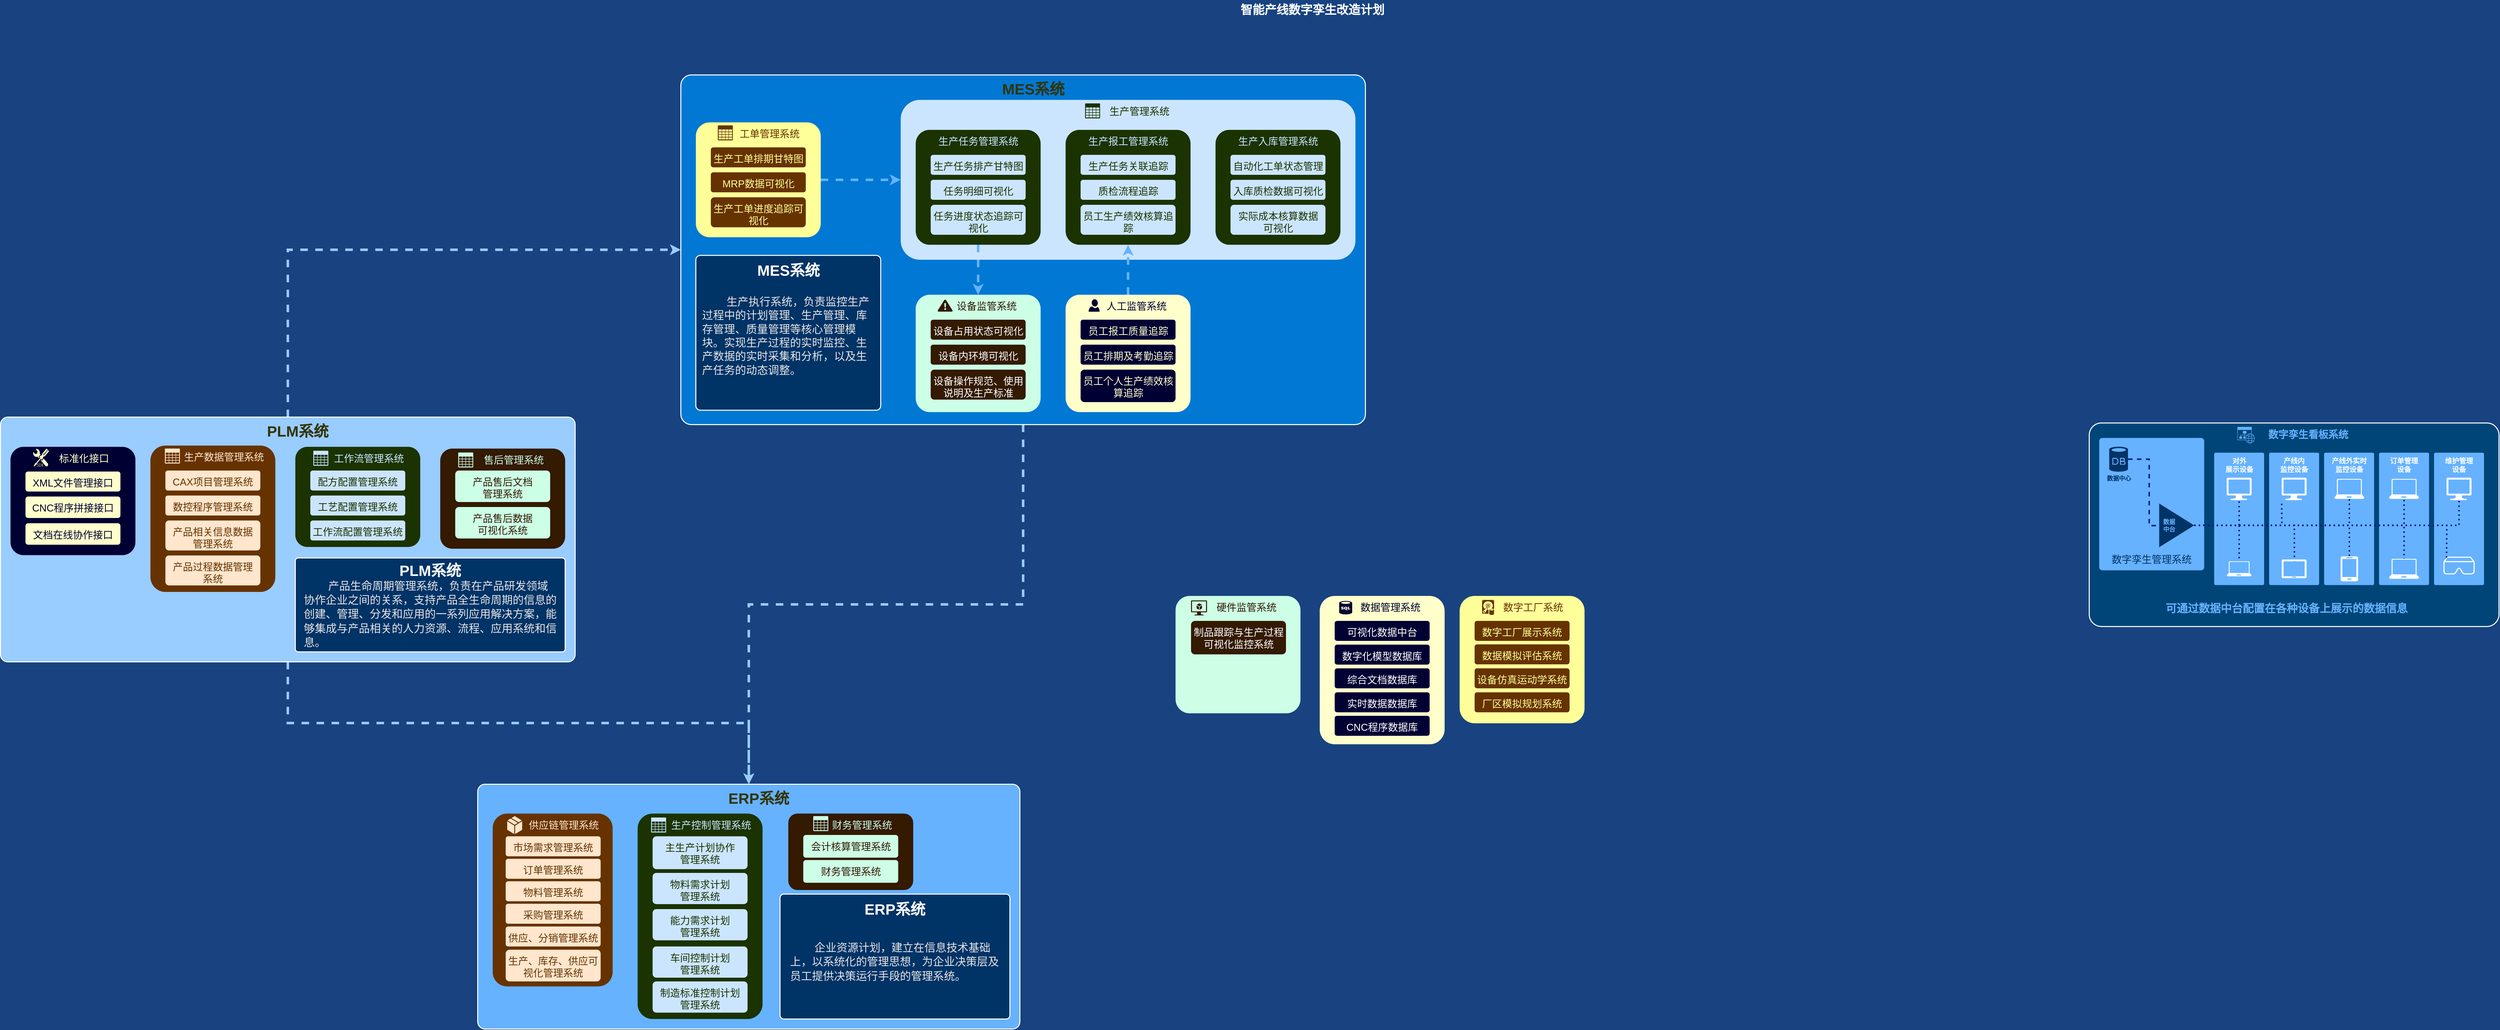 <mxfile version="24.6.4" type="github">
  <diagram name="Page-1" id="7a6c530e-6e37-e111-ec74-82921da8cc10">
    <mxGraphModel dx="3936.5" dy="1205" grid="1" gridSize="10" guides="1" tooltips="1" connect="1" arrows="1" fold="1" page="1" pageScale="1.5" pageWidth="1169" pageHeight="826" background="#184380" math="0" shadow="0">
      <root>
        <mxCell id="0" style=";html=1;" />
        <mxCell id="1" style=";html=1;" parent="0" />
        <mxCell id="7RNzw-ZISMYlGjKPSKBX-160" value="&lt;blockquote style=&quot;margin: 0 0 0 40px; border: none; padding: 0px;&quot;&gt;&lt;b style=&quot;font-size: 30px;&quot;&gt;&lt;font style=&quot;font-size: 30px;&quot; color=&quot;#333300&quot;&gt;&lt;span style=&quot;background-color: initial;&quot;&gt;ERP系&lt;/span&gt;&lt;span style=&quot;background-color: initial;&quot;&gt;统&lt;/span&gt;&lt;/font&gt;&lt;/b&gt;&lt;/blockquote&gt;" style="whiteSpace=wrap;html=1;rounded=1;shadow=0;strokeColor=#FFFFFF;strokeWidth=2;fillColor=#66B2FF;fontSize=20;fontColor=#FFFFFF;align=center;arcSize=3;verticalAlign=top;spacingTop=4;labelPosition=center;verticalLabelPosition=middle;horizontal=1;" vertex="1" parent="1">
          <mxGeometry x="-795" y="1610" width="1085" height="490" as="geometry" />
        </mxCell>
        <mxCell id="7RNzw-ZISMYlGjKPSKBX-141" value="&lt;font color=&quot;#ffe6cc&quot;&gt;&amp;nbsp; &amp;nbsp; &amp;nbsp; &amp;nbsp; 供应链&lt;span style=&quot;background-color: initial;&quot;&gt;管理系统&lt;/span&gt;&lt;/font&gt;" style="whiteSpace=wrap;html=1;rounded=1;shadow=0;strokeColor=none;strokeWidth=2;fillColor=#663300;fontSize=20;fontColor=#663300;align=center;arcSize=12;verticalAlign=top;spacingTop=4;gradientColor=none;" vertex="1" parent="1">
          <mxGeometry x="-765" y="1668.75" width="240" height="346" as="geometry" />
        </mxCell>
        <mxCell id="7RNzw-ZISMYlGjKPSKBX-138" style="edgeStyle=orthogonalEdgeStyle;rounded=0;orthogonalLoop=1;jettySize=auto;html=1;entryX=0;entryY=0.5;entryDx=0;entryDy=0;strokeWidth=5;dashed=1;strokeColor=#99CCFF;exitX=0.5;exitY=0;exitDx=0;exitDy=0;" edge="1" parent="1" source="7RNzw-ZISMYlGjKPSKBX-134" target="23046e2b9bb16c14-116">
          <mxGeometry relative="1" as="geometry" />
        </mxCell>
        <mxCell id="7RNzw-ZISMYlGjKPSKBX-161" style="edgeStyle=orthogonalEdgeStyle;rounded=0;orthogonalLoop=1;jettySize=auto;html=1;entryX=0.5;entryY=0;entryDx=0;entryDy=0;strokeWidth=5;dashed=1;strokeColor=#99CCFF;" edge="1" parent="1" source="7RNzw-ZISMYlGjKPSKBX-134" target="7RNzw-ZISMYlGjKPSKBX-160">
          <mxGeometry relative="1" as="geometry" />
        </mxCell>
        <mxCell id="7RNzw-ZISMYlGjKPSKBX-134" value="&lt;blockquote style=&quot;margin: 0 0 0 40px; border: none; padding: 0px;&quot;&gt;&lt;b style=&quot;font-size: 30px;&quot;&gt;&lt;font style=&quot;font-size: 30px;&quot; color=&quot;#333300&quot;&gt;&lt;span style=&quot;background-color: initial;&quot;&gt;PLM系&lt;/span&gt;&lt;span style=&quot;background-color: initial;&quot;&gt;统&lt;/span&gt;&lt;/font&gt;&lt;/b&gt;&lt;/blockquote&gt;" style="whiteSpace=wrap;html=1;rounded=1;shadow=0;strokeColor=#FFFFFF;strokeWidth=2;fillColor=#99CCFF;fontSize=20;fontColor=#FFFFFF;align=center;arcSize=3;verticalAlign=top;spacingTop=4;labelPosition=center;verticalLabelPosition=middle;horizontal=1;" vertex="1" parent="1">
          <mxGeometry x="-1750" y="875" width="1150" height="490" as="geometry" />
        </mxCell>
        <mxCell id="7RNzw-ZISMYlGjKPSKBX-135" value="&lt;blockquote style=&quot;margin: 0 0 0 40px; border: none; padding: 0px;&quot;&gt;&lt;br&gt;&lt;/blockquote&gt;" style="whiteSpace=wrap;html=1;rounded=1;shadow=0;strokeColor=#FFFFFF;strokeWidth=2;fillColor=#003366;fontSize=20;fontColor=#FFFFFF;align=center;arcSize=3;verticalAlign=top;spacingTop=4;labelPosition=center;verticalLabelPosition=middle;horizontal=1;" vertex="1" parent="1">
          <mxGeometry x="-1160" y="1157" width="540" height="188" as="geometry" />
        </mxCell>
        <mxCell id="7RNzw-ZISMYlGjKPSKBX-16" value="&lt;blockquote style=&quot;margin: 0 0 0 40px; border: none; padding: 0px;&quot;&gt;&lt;b style=&quot;&quot;&gt;&lt;font color=&quot;#66b2ff&quot;&gt;&amp;nbsp; &amp;nbsp;数字孪生看板系统&lt;/font&gt;&lt;/b&gt;&lt;/blockquote&gt;" style="whiteSpace=wrap;html=1;rounded=1;shadow=0;strokeColor=#FFFFFF;strokeWidth=2;fillColor=#004578;fontSize=20;fontColor=#FFFFFF;align=center;arcSize=6;verticalAlign=top;spacingTop=4;labelPosition=center;verticalLabelPosition=middle;horizontal=1;" vertex="1" parent="1">
          <mxGeometry x="2430" y="886.75" width="820" height="407.5" as="geometry" />
        </mxCell>
        <mxCell id="7RNzw-ZISMYlGjKPSKBX-114" value="&lt;blockquote style=&quot;margin: 0 0 0 40px; border: none; padding: 0px;&quot;&gt;&lt;br&gt;&lt;/blockquote&gt;" style="whiteSpace=wrap;html=1;rounded=1;shadow=0;strokeColor=none;strokeWidth=2;fillColor=#66B2FF;fontSize=20;fontColor=#FFFFFF;align=center;arcSize=3;verticalAlign=top;spacingTop=4;labelPosition=center;verticalLabelPosition=middle;horizontal=1;fontStyle=0;fontFamily=Helvetica;spacing=2;spacingRight=0;" vertex="1" parent="1">
          <mxGeometry x="2450" y="916.75" width="210" height="265" as="geometry" />
        </mxCell>
        <mxCell id="7RNzw-ZISMYlGjKPSKBX-34" value="&lt;blockquote style=&quot;margin: 0 0 0 40px; border: none; padding: 0px;&quot;&gt;&lt;br&gt;&lt;/blockquote&gt;" style="whiteSpace=wrap;html=1;rounded=1;shadow=0;strokeColor=none;strokeWidth=2;fillColor=#66B2FF;fontSize=20;fontColor=#FFFFFF;align=center;arcSize=3;verticalAlign=top;spacingTop=4;labelPosition=center;verticalLabelPosition=middle;horizontal=1;fontStyle=0;fontFamily=Helvetica;spacing=2;spacingRight=0;" vertex="1" parent="1">
          <mxGeometry x="2680" y="946.25" width="100" height="265" as="geometry" />
        </mxCell>
        <mxCell id="7RNzw-ZISMYlGjKPSKBX-22" value="" style="edgeStyle=orthogonalEdgeStyle;rounded=0;orthogonalLoop=1;jettySize=auto;html=1;strokeWidth=3;dashed=1;endArrow=none;endFill=0;strokeColor=#00188f;fontColor=#00188f;" edge="1" parent="1" source="7RNzw-ZISMYlGjKPSKBX-18" target="7RNzw-ZISMYlGjKPSKBX-21">
          <mxGeometry relative="1" as="geometry">
            <Array as="points">
              <mxPoint x="2550" y="959.25" />
              <mxPoint x="2550" y="1092.25" />
            </Array>
          </mxGeometry>
        </mxCell>
        <mxCell id="7RNzw-ZISMYlGjKPSKBX-18" value="&lt;font color=&quot;#003366&quot;&gt;&lt;b&gt;数据中心&lt;/b&gt;&lt;/font&gt;" style="verticalLabelPosition=bottom;html=1;verticalAlign=top;align=center;strokeColor=none;fillColor=#003366;shape=mxgraph.azure.database;fontColor=#00bcf2;" vertex="1" parent="1">
          <mxGeometry x="2470" y="934.25" width="37.5" height="50" as="geometry" />
        </mxCell>
        <mxCell id="7RNzw-ZISMYlGjKPSKBX-23" value="" style="verticalLabelPosition=bottom;html=1;verticalAlign=top;align=center;strokeColor=none;fillColor=#FFFFFF;shape=mxgraph.azure.computer;pointerEvents=1;" vertex="1" parent="1">
          <mxGeometry x="2705" y="996.25" width="50" height="45" as="geometry" />
        </mxCell>
        <mxCell id="7RNzw-ZISMYlGjKPSKBX-162" style="edgeStyle=orthogonalEdgeStyle;rounded=0;orthogonalLoop=1;jettySize=auto;html=1;entryX=0.5;entryY=0;entryDx=0;entryDy=0;strokeWidth=5;dashed=1;strokeColor=#99CCFF;" edge="1" parent="1" source="23046e2b9bb16c14-116" target="7RNzw-ZISMYlGjKPSKBX-160">
          <mxGeometry relative="1" as="geometry" />
        </mxCell>
        <mxCell id="23046e2b9bb16c14-116" value="&lt;blockquote style=&quot;margin: 0 0 0 40px; border: none; padding: 0px;&quot;&gt;&lt;b style=&quot;font-size: 30px;&quot;&gt;&lt;font style=&quot;font-size: 30px;&quot; color=&quot;#333300&quot;&gt;M&lt;span style=&quot;background-color: initial;&quot;&gt;E&lt;/span&gt;&lt;span style=&quot;background-color: initial;&quot;&gt;S&lt;/span&gt;&lt;span style=&quot;background-color: initial;&quot;&gt;系&lt;/span&gt;&lt;span style=&quot;background-color: initial;&quot;&gt;统&lt;/span&gt;&lt;/font&gt;&lt;/b&gt;&lt;/blockquote&gt;" style="whiteSpace=wrap;html=1;rounded=1;shadow=0;strokeColor=#FFFFFF;strokeWidth=2;fillColor=#0078d4;fontSize=20;fontColor=#FFFFFF;align=center;arcSize=3;verticalAlign=top;spacingTop=4;labelPosition=center;verticalLabelPosition=middle;horizontal=1;" parent="1" vertex="1">
          <mxGeometry x="-388.5" y="190" width="1370" height="700" as="geometry" />
        </mxCell>
        <mxCell id="7RNzw-ZISMYlGjKPSKBX-10" value="&lt;font color=&quot;#1a3300&quot;&gt;&amp;nbsp; &amp;nbsp; &amp;nbsp; &amp;nbsp; 生产管理系统&lt;/font&gt;" style="whiteSpace=wrap;html=1;rounded=1;shadow=0;strokeColor=none;strokeWidth=2;fillColor=#CCE5FF;fontSize=20;fontColor=#FFFFFF;align=center;arcSize=12;verticalAlign=top;spacingTop=4;gradientColor=none;" vertex="1" parent="1">
          <mxGeometry x="51.5" y="240" width="910" height="320" as="geometry" />
        </mxCell>
        <mxCell id="7RNzw-ZISMYlGjKPSKBX-9" value="&lt;font color=&quot;#331a00&quot;&gt;&amp;nbsp; &amp;nbsp; &amp;nbsp; 设备监管&lt;span style=&quot;background-color: initial;&quot;&gt;系统&lt;/span&gt;&lt;/font&gt;" style="whiteSpace=wrap;html=1;rounded=1;shadow=0;strokeColor=none;strokeWidth=2;fillColor=#CCFFE6;fontSize=20;fontColor=#FFFFFF;align=center;arcSize=12;verticalAlign=top;spacingTop=4;gradientColor=none;" vertex="1" parent="1">
          <mxGeometry x="81.5" y="630" width="250" height="235" as="geometry" />
        </mxCell>
        <mxCell id="7RNzw-ZISMYlGjKPSKBX-101" style="edgeStyle=orthogonalEdgeStyle;rounded=0;orthogonalLoop=1;jettySize=auto;html=1;entryX=0.5;entryY=1;entryDx=0;entryDy=0;strokeWidth=5;dashed=1;endArrow=classic;endFill=1;strokeColor=#66B2FF;" edge="1" parent="1" source="7RNzw-ZISMYlGjKPSKBX-7" target="7RNzw-ZISMYlGjKPSKBX-81">
          <mxGeometry relative="1" as="geometry" />
        </mxCell>
        <mxCell id="7RNzw-ZISMYlGjKPSKBX-7" value="&lt;font color=&quot;#000033&quot;&gt;&amp;nbsp; &amp;nbsp; &amp;nbsp; 人工监管&lt;span style=&quot;background-color: initial;&quot;&gt;系统&lt;/span&gt;&lt;/font&gt;" style="whiteSpace=wrap;html=1;rounded=1;shadow=0;strokeColor=none;strokeWidth=2;fillColor=#FFFFCC;fontSize=20;fontColor=#FFFFFF;align=center;arcSize=12;verticalAlign=top;spacingTop=4;gradientColor=none;" vertex="1" parent="1">
          <mxGeometry x="381.5" y="630" width="250" height="235" as="geometry" />
        </mxCell>
        <mxCell id="23046e2b9bb16c14-69" style="edgeStyle=orthogonalEdgeStyle;html=1;startArrow=none;startFill=0;startSize=10;endArrow=none;endFill=0;endSize=10;strokeWidth=3;fontSize=11;fontColor=#FFFFFF;strokeColor=#FFFFFF;dashed=1;rounded=0;" parent="1" target="23046e2b9bb16c14-63" edge="1">
          <mxGeometry relative="1" as="geometry">
            <mxPoint x="351.5" y="518" as="sourcePoint" />
          </mxGeometry>
        </mxCell>
        <mxCell id="23046e2b9bb16c14-113" value="智能产线数字孪生改造计划" style="text;strokeColor=none;fillColor=none;html=1;fontSize=24;fontStyle=1;verticalAlign=middle;align=center;rounded=0;shadow=0;fontColor=#FFFFFF;" parent="1" vertex="1">
          <mxGeometry x="120" y="40" width="1510" height="40" as="geometry" />
        </mxCell>
        <mxCell id="7RNzw-ZISMYlGjKPSKBX-100" style="edgeStyle=orthogonalEdgeStyle;rounded=0;orthogonalLoop=1;jettySize=auto;html=1;entryX=0;entryY=0.5;entryDx=0;entryDy=0;strokeWidth=5;dashed=1;endArrow=classic;endFill=1;strokeColor=#66B2FF;" edge="1" parent="1" source="7RNzw-ZISMYlGjKPSKBX-14" target="7RNzw-ZISMYlGjKPSKBX-10">
          <mxGeometry relative="1" as="geometry" />
        </mxCell>
        <mxCell id="7RNzw-ZISMYlGjKPSKBX-14" value="&amp;nbsp; &amp;nbsp; &amp;nbsp; &amp;nbsp;&amp;nbsp;&lt;span style=&quot;background-color: initial;&quot;&gt;工单管理系统&lt;/span&gt;" style="whiteSpace=wrap;html=1;rounded=1;shadow=0;strokeColor=none;strokeWidth=2;fillColor=#FFFF99;fontSize=20;fontColor=#663300;align=center;arcSize=12;verticalAlign=top;spacingTop=4;gradientColor=none;" vertex="1" parent="1">
          <mxGeometry x="-358.5" y="285" width="250" height="230" as="geometry" />
        </mxCell>
        <mxCell id="7RNzw-ZISMYlGjKPSKBX-42" value="&lt;blockquote style=&quot;margin: 0 0 0 40px; border: none; padding: 0px;&quot;&gt;&lt;br&gt;&lt;/blockquote&gt;" style="whiteSpace=wrap;html=1;rounded=1;shadow=0;strokeColor=none;strokeWidth=2;fillColor=#66B2FF;fontSize=20;fontColor=#FFFFFF;align=center;arcSize=3;verticalAlign=top;spacingTop=4;labelPosition=center;verticalLabelPosition=middle;horizontal=1;fontStyle=0;fontFamily=Helvetica;spacing=2;spacingRight=0;" vertex="1" parent="1">
          <mxGeometry x="3120" y="946.25" width="100" height="265" as="geometry" />
        </mxCell>
        <mxCell id="7RNzw-ZISMYlGjKPSKBX-24" value="" style="verticalLabelPosition=bottom;html=1;verticalAlign=top;align=center;strokeColor=none;fillColor=#FFFFFF;shape=mxgraph.azure.computer;pointerEvents=1;" vertex="1" parent="1">
          <mxGeometry x="3145" y="996.25" width="50" height="45" as="geometry" />
        </mxCell>
        <mxCell id="7RNzw-ZISMYlGjKPSKBX-40" value="&lt;blockquote style=&quot;margin: 0 0 0 40px; border: none; padding: 0px;&quot;&gt;&lt;br&gt;&lt;/blockquote&gt;" style="whiteSpace=wrap;html=1;rounded=1;shadow=0;strokeColor=none;strokeWidth=2;fillColor=#66B2FF;fontSize=20;fontColor=#FFFFFF;align=center;arcSize=3;verticalAlign=top;spacingTop=4;labelPosition=center;verticalLabelPosition=middle;horizontal=1;fontStyle=0;fontFamily=Helvetica;spacing=2;spacingRight=0;" vertex="1" parent="1">
          <mxGeometry x="3010" y="946.25" width="100" height="265" as="geometry" />
        </mxCell>
        <mxCell id="7RNzw-ZISMYlGjKPSKBX-38" value="&lt;blockquote style=&quot;margin: 0 0 0 40px; border: none; padding: 0px;&quot;&gt;&lt;br&gt;&lt;/blockquote&gt;" style="whiteSpace=wrap;html=1;rounded=1;shadow=0;strokeColor=none;strokeWidth=2;fillColor=#66B2FF;fontSize=20;fontColor=#FFFFFF;align=center;arcSize=3;verticalAlign=top;spacingTop=4;labelPosition=center;verticalLabelPosition=middle;horizontal=1;fontStyle=0;fontFamily=Helvetica;spacing=2;spacingRight=0;" vertex="1" parent="1">
          <mxGeometry x="2900" y="946.25" width="100" height="265" as="geometry" />
        </mxCell>
        <mxCell id="7RNzw-ZISMYlGjKPSKBX-36" value="&lt;blockquote style=&quot;margin: 0 0 0 40px; border: none; padding: 0px;&quot;&gt;&lt;br&gt;&lt;/blockquote&gt;" style="whiteSpace=wrap;html=1;rounded=1;shadow=0;strokeColor=none;strokeWidth=2;fillColor=#66B2FF;fontSize=20;fontColor=#FFFFFF;align=center;arcSize=3;verticalAlign=top;spacingTop=4;labelPosition=center;verticalLabelPosition=middle;horizontal=1;fontStyle=0;fontFamily=Helvetica;spacing=2;spacingRight=0;" vertex="1" parent="1">
          <mxGeometry x="2790" y="946.25" width="100" height="265" as="geometry" />
        </mxCell>
        <mxCell id="7RNzw-ZISMYlGjKPSKBX-35" value="&lt;b&gt;对外&lt;/b&gt;&lt;br&gt;&lt;div&gt;&lt;b&gt;展示设备&lt;/b&gt;&lt;/div&gt;" style="text;html=1;align=center;verticalAlign=middle;whiteSpace=wrap;rounded=0;fontColor=#FFFFFF;fontSize=14;fillColor=none;" vertex="1" parent="1">
          <mxGeometry x="2697.5" y="956.25" width="65" height="30" as="geometry" />
        </mxCell>
        <mxCell id="7RNzw-ZISMYlGjKPSKBX-37" value="&lt;b&gt;产线内&lt;/b&gt;&lt;div&gt;&lt;b style=&quot;background-color: initial;&quot;&gt;监控设备&lt;/b&gt;&lt;/div&gt;" style="text;html=1;align=center;verticalAlign=middle;whiteSpace=wrap;rounded=0;fontColor=#FFFFFF;fontSize=14;" vertex="1" parent="1">
          <mxGeometry x="2810" y="956.25" width="60" height="30" as="geometry" />
        </mxCell>
        <mxCell id="7RNzw-ZISMYlGjKPSKBX-39" value="&lt;font style=&quot;font-size: 14px;&quot;&gt;&lt;b style=&quot;font-size: 14px;&quot;&gt;产线外&lt;/b&gt;&lt;/font&gt;&lt;b style=&quot;background-color: initial;&quot;&gt;实时监控设备&lt;/b&gt;" style="text;html=1;align=center;verticalAlign=middle;whiteSpace=wrap;rounded=0;fontColor=#FFFFFF;fontSize=14;" vertex="1" parent="1">
          <mxGeometry x="2912.5" y="956.25" width="75" height="30" as="geometry" />
        </mxCell>
        <mxCell id="7RNzw-ZISMYlGjKPSKBX-41" value="&lt;font style=&quot;font-size: 14px;&quot;&gt;&lt;b style=&quot;font-size: 14px;&quot;&gt;订单管理设备&lt;/b&gt;&lt;/font&gt;" style="text;html=1;align=center;verticalAlign=middle;whiteSpace=wrap;rounded=0;fontColor=#FFFFFF;fontSize=14;" vertex="1" parent="1">
          <mxGeometry x="3030" y="956.25" width="60" height="30" as="geometry" />
        </mxCell>
        <mxCell id="7RNzw-ZISMYlGjKPSKBX-43" value="&lt;b&gt;维护管理设备&lt;/b&gt;" style="text;html=1;align=center;verticalAlign=middle;whiteSpace=wrap;rounded=0;fontColor=#FFFFFF;fontSize=14;" vertex="1" parent="1">
          <mxGeometry x="3140" y="956.25" width="60" height="30" as="geometry" />
        </mxCell>
        <mxCell id="7RNzw-ZISMYlGjKPSKBX-44" value="" style="edgeStyle=orthogonalEdgeStyle;rounded=0;orthogonalLoop=1;jettySize=auto;html=1;strokeWidth=3;endArrow=none;endFill=0;strokeColor=#00188F;entryX=0.5;entryY=1;entryDx=0;entryDy=0;entryPerimeter=0;exitX=1;exitY=0.5;exitDx=0;exitDy=0;dashed=1;dashPattern=1 2;" edge="1" parent="1" source="7RNzw-ZISMYlGjKPSKBX-21" target="7RNzw-ZISMYlGjKPSKBX-24">
          <mxGeometry relative="1" as="geometry">
            <mxPoint x="3300" y="1091.75" as="targetPoint" />
          </mxGeometry>
        </mxCell>
        <mxCell id="7RNzw-ZISMYlGjKPSKBX-47" value="" style="edgeStyle=orthogonalEdgeStyle;rounded=0;orthogonalLoop=1;jettySize=auto;html=1;strokeWidth=3;endArrow=none;endFill=0;strokeColor=#00188F;entryX=0.5;entryY=1;entryDx=0;entryDy=0;entryPerimeter=0;exitX=1;exitY=0.5;exitDx=0;exitDy=0;dashed=1;dashPattern=1 2;" edge="1" parent="1" source="7RNzw-ZISMYlGjKPSKBX-21" target="7RNzw-ZISMYlGjKPSKBX-66">
          <mxGeometry relative="1" as="geometry">
            <mxPoint x="2650" y="1101.75" as="sourcePoint" />
            <mxPoint x="3035" y="1041.75" as="targetPoint" />
          </mxGeometry>
        </mxCell>
        <mxCell id="7RNzw-ZISMYlGjKPSKBX-48" value="" style="edgeStyle=orthogonalEdgeStyle;rounded=0;orthogonalLoop=1;jettySize=auto;html=1;strokeWidth=3;endArrow=none;endFill=0;strokeColor=#00188F;entryX=0.5;entryY=0;entryDx=0;entryDy=0;entryPerimeter=0;exitX=1;exitY=0.5;exitDx=0;exitDy=0;dashed=1;dashPattern=1 2;" edge="1" parent="1" source="7RNzw-ZISMYlGjKPSKBX-21" target="7RNzw-ZISMYlGjKPSKBX-67">
          <mxGeometry relative="1" as="geometry">
            <mxPoint x="2650" y="1101.75" as="sourcePoint" />
            <mxPoint x="3035" y="1156.75" as="targetPoint" />
          </mxGeometry>
        </mxCell>
        <mxCell id="7RNzw-ZISMYlGjKPSKBX-49" value="" style="edgeStyle=orthogonalEdgeStyle;rounded=0;orthogonalLoop=1;jettySize=auto;html=1;strokeWidth=3;endArrow=none;endFill=0;strokeColor=#00188F;entryX=0.5;entryY=1;entryDx=0;entryDy=0;entryPerimeter=0;exitX=1;exitY=0.5;exitDx=0;exitDy=0;dashed=1;dashPattern=1 2;" edge="1" parent="1" source="7RNzw-ZISMYlGjKPSKBX-21" target="7RNzw-ZISMYlGjKPSKBX-62">
          <mxGeometry relative="1" as="geometry">
            <mxPoint x="2650" y="1101.75" as="sourcePoint" />
            <mxPoint x="2925" y="1041.75" as="targetPoint" />
          </mxGeometry>
        </mxCell>
        <mxCell id="7RNzw-ZISMYlGjKPSKBX-50" value="" style="edgeStyle=orthogonalEdgeStyle;rounded=0;orthogonalLoop=1;jettySize=auto;html=1;strokeWidth=3;endArrow=none;endFill=0;strokeColor=#00188F;entryX=0.5;entryY=0;entryDx=0;entryDy=0;entryPerimeter=0;exitX=1;exitY=0.5;exitDx=0;exitDy=0;dashed=1;dashPattern=1 2;" edge="1" parent="1" source="7RNzw-ZISMYlGjKPSKBX-21" target="7RNzw-ZISMYlGjKPSKBX-63">
          <mxGeometry relative="1" as="geometry">
            <mxPoint x="2650" y="1101.75" as="sourcePoint" />
            <mxPoint x="2925" y="1156.75" as="targetPoint" />
          </mxGeometry>
        </mxCell>
        <mxCell id="7RNzw-ZISMYlGjKPSKBX-51" value="" style="edgeStyle=orthogonalEdgeStyle;rounded=0;orthogonalLoop=1;jettySize=auto;html=1;strokeWidth=3;endArrow=none;endFill=0;strokeColor=#00188F;exitX=1;exitY=0.5;exitDx=0;exitDy=0;dashed=1;dashPattern=1 2;" edge="1" parent="1" source="7RNzw-ZISMYlGjKPSKBX-21">
          <mxGeometry relative="1" as="geometry">
            <mxPoint x="2650" y="1101.75" as="sourcePoint" />
            <mxPoint x="2815" y="1044.25" as="targetPoint" />
          </mxGeometry>
        </mxCell>
        <mxCell id="7RNzw-ZISMYlGjKPSKBX-52" value="" style="edgeStyle=orthogonalEdgeStyle;rounded=0;orthogonalLoop=1;jettySize=auto;html=1;strokeWidth=3;endArrow=none;endFill=0;strokeColor=#00188F;entryX=0.51;entryY=0.132;entryDx=0;entryDy=0;entryPerimeter=0;exitX=1;exitY=0.5;exitDx=0;exitDy=0;dashed=1;dashPattern=1 2;" edge="1" parent="1" source="7RNzw-ZISMYlGjKPSKBX-21" target="7RNzw-ZISMYlGjKPSKBX-61">
          <mxGeometry relative="1" as="geometry">
            <mxPoint x="2650" y="1101.75" as="sourcePoint" />
            <mxPoint x="2815" y="1146.75" as="targetPoint" />
          </mxGeometry>
        </mxCell>
        <mxCell id="7RNzw-ZISMYlGjKPSKBX-53" value="" style="edgeStyle=orthogonalEdgeStyle;rounded=0;orthogonalLoop=1;jettySize=auto;html=1;strokeWidth=3;endArrow=none;endFill=0;strokeColor=#00188F;entryX=0.5;entryY=1;entryDx=0;entryDy=0;entryPerimeter=0;dashed=1;dashPattern=1 2;exitX=1;exitY=0.5;exitDx=0;exitDy=0;" edge="1" parent="1" source="7RNzw-ZISMYlGjKPSKBX-21" target="7RNzw-ZISMYlGjKPSKBX-23">
          <mxGeometry relative="1" as="geometry">
            <mxPoint x="2690" y="1324.25" as="sourcePoint" />
            <mxPoint x="2825" y="1166.75" as="targetPoint" />
          </mxGeometry>
        </mxCell>
        <mxCell id="7RNzw-ZISMYlGjKPSKBX-54" value="" style="edgeStyle=orthogonalEdgeStyle;rounded=0;orthogonalLoop=1;jettySize=auto;html=1;strokeWidth=3;endArrow=none;endFill=0;strokeColor=#00188F;entryX=0.5;entryY=0;entryDx=0;entryDy=0;entryPerimeter=0;dashed=1;dashPattern=1 2;exitX=1;exitY=0.5;exitDx=0;exitDy=0;" edge="1" parent="1" source="7RNzw-ZISMYlGjKPSKBX-21" target="7RNzw-ZISMYlGjKPSKBX-58">
          <mxGeometry relative="1" as="geometry">
            <mxPoint x="2630" y="1334.25" as="sourcePoint" />
            <mxPoint x="2705" y="1156.75" as="targetPoint" />
          </mxGeometry>
        </mxCell>
        <mxCell id="7RNzw-ZISMYlGjKPSKBX-21" value="" style="triangle;whiteSpace=wrap;html=1;verticalAlign=middle;fillColor=#003366;strokeColor=none;" vertex="1" parent="1">
          <mxGeometry x="2570" y="1048" width="70" height="87.5" as="geometry" />
        </mxCell>
        <mxCell id="7RNzw-ZISMYlGjKPSKBX-58" value="" style="verticalLabelPosition=bottom;html=1;verticalAlign=top;align=center;strokeColor=none;fillColor=#FFFFFF;shape=mxgraph.azure.laptop;pointerEvents=1;" vertex="1" parent="1">
          <mxGeometry x="2705" y="1163.75" width="50" height="30" as="geometry" />
        </mxCell>
        <mxCell id="7RNzw-ZISMYlGjKPSKBX-61" value="" style="verticalLabelPosition=bottom;html=1;verticalAlign=top;align=center;strokeColor=none;fillColor=#FFFFFF;shape=mxgraph.azure.tablet;pointerEvents=1;" vertex="1" parent="1">
          <mxGeometry x="2815" y="1160" width="50" height="37.5" as="geometry" />
        </mxCell>
        <mxCell id="7RNzw-ZISMYlGjKPSKBX-62" value="" style="verticalLabelPosition=bottom;html=1;verticalAlign=top;align=center;strokeColor=none;fillColor=#FFFFFF;shape=mxgraph.azure.laptop;pointerEvents=1;" vertex="1" parent="1">
          <mxGeometry x="2920.5" y="998.75" width="60" height="40" as="geometry" />
        </mxCell>
        <mxCell id="7RNzw-ZISMYlGjKPSKBX-63" value="" style="verticalLabelPosition=bottom;html=1;verticalAlign=top;align=center;strokeColor=none;fillColor=#FFFFFF;shape=mxgraph.azure.mobile;pointerEvents=1;" vertex="1" parent="1">
          <mxGeometry x="2933" y="1153.75" width="35" height="50" as="geometry" />
        </mxCell>
        <mxCell id="7RNzw-ZISMYlGjKPSKBX-64" value="" style="verticalLabelPosition=bottom;html=1;verticalAlign=top;align=center;strokeColor=none;fillColor=#FFFFFF;shape=mxgraph.azure.computer;pointerEvents=1;" vertex="1" parent="1">
          <mxGeometry x="2815" y="996.25" width="50" height="45" as="geometry" />
        </mxCell>
        <mxCell id="7RNzw-ZISMYlGjKPSKBX-66" value="" style="verticalLabelPosition=bottom;html=1;verticalAlign=top;align=center;strokeColor=none;fillColor=#FFFFFF;shape=mxgraph.azure.laptop;pointerEvents=1;" vertex="1" parent="1">
          <mxGeometry x="3030" y="998.75" width="60" height="40" as="geometry" />
        </mxCell>
        <mxCell id="7RNzw-ZISMYlGjKPSKBX-67" value="" style="verticalLabelPosition=bottom;html=1;verticalAlign=top;align=center;strokeColor=none;fillColor=#FFFFFF;shape=mxgraph.azure.laptop;pointerEvents=1;" vertex="1" parent="1">
          <mxGeometry x="3030" y="1158.75" width="60" height="40" as="geometry" />
        </mxCell>
        <mxCell id="7RNzw-ZISMYlGjKPSKBX-68" value="&lt;font color=&quot;#66b2ff&quot;&gt;数据&lt;/font&gt;&lt;div&gt;&lt;font color=&quot;#66b2ff&quot;&gt;中台&lt;/font&gt;&lt;/div&gt;" style="text;html=1;align=center;verticalAlign=middle;whiteSpace=wrap;rounded=0;fontStyle=1" vertex="1" parent="1">
          <mxGeometry x="2560" y="1076.75" width="60" height="30" as="geometry" />
        </mxCell>
        <mxCell id="7RNzw-ZISMYlGjKPSKBX-69" value="" style="sketch=0;points=[[0,0,0],[0.25,0,0],[0.5,0,0],[0.75,0,0],[1,0,0],[0,1,0],[0.25,1,0],[0.5,1,0],[0.75,1,0],[1,1,0],[0,0.25,0],[0,0.5,0],[0,0.75,0],[1,0.25,0],[1,0.5,0],[1,0.75,0]];outlineConnect=0;fontColor=#232F3E;gradientColor=none;gradientDirection=north;fillColor=#66B2FF;strokeColor=#ffffff;dashed=0;verticalLabelPosition=bottom;verticalAlign=top;align=center;html=1;fontSize=12;fontStyle=0;aspect=fixed;shape=mxgraph.aws4.resourceIcon;resIcon=mxgraph.aws4.ar_vr;" vertex="1" parent="1">
          <mxGeometry x="3131" y="1133.25" width="78" height="78" as="geometry" />
        </mxCell>
        <mxCell id="7RNzw-ZISMYlGjKPSKBX-45" value="" style="edgeStyle=orthogonalEdgeStyle;rounded=0;orthogonalLoop=1;jettySize=auto;html=1;strokeWidth=3;endArrow=none;endFill=0;strokeColor=#00188F;entryX=0.5;entryY=0;entryDx=0;entryDy=0;entryPerimeter=0;exitX=1;exitY=0.5;exitDx=0;exitDy=0;dashed=1;dashPattern=1 2;" edge="1" parent="1" source="7RNzw-ZISMYlGjKPSKBX-21">
          <mxGeometry relative="1" as="geometry">
            <mxPoint x="2650" y="1101.75" as="sourcePoint" />
            <mxPoint x="3145" y="1156.75" as="targetPoint" />
          </mxGeometry>
        </mxCell>
        <mxCell id="7RNzw-ZISMYlGjKPSKBX-70" value="&lt;font color=&quot;#66b2ff&quot; style=&quot;font-size: 22px;&quot;&gt;&lt;b&gt;可通过数据中台配置在各种设备上展示的数据信息&lt;/b&gt;&lt;/font&gt;" style="text;html=1;align=center;verticalAlign=middle;whiteSpace=wrap;rounded=0;" vertex="1" parent="1">
          <mxGeometry x="2556.25" y="1244.25" width="537.5" height="30" as="geometry" />
        </mxCell>
        <mxCell id="7RNzw-ZISMYlGjKPSKBX-71" value="" style="verticalLabelPosition=bottom;html=1;verticalAlign=top;align=center;strokeColor=none;fillColor=#663300;shape=mxgraph.azure.storage;pointerEvents=1;" vertex="1" parent="1">
          <mxGeometry x="-314.5" y="291" width="30" height="30" as="geometry" />
        </mxCell>
        <mxCell id="7RNzw-ZISMYlGjKPSKBX-72" value="&lt;font color=&quot;#ffff99&quot;&gt;生产工单排期甘特图&lt;/font&gt;" style="whiteSpace=wrap;html=1;rounded=1;shadow=0;strokeColor=none;strokeWidth=2;fillColor=#663300;fontSize=20;fontColor=#663300;align=center;arcSize=12;verticalAlign=top;spacingTop=4;gradientColor=none;" vertex="1" parent="1">
          <mxGeometry x="-328.5" y="335" width="190" height="40" as="geometry" />
        </mxCell>
        <mxCell id="7RNzw-ZISMYlGjKPSKBX-73" value="&lt;font color=&quot;#ffff99&quot;&gt;MRP数据可视化&lt;/font&gt;" style="whiteSpace=wrap;html=1;rounded=1;shadow=0;strokeColor=none;strokeWidth=2;fillColor=#663300;fontSize=20;fontColor=#663300;align=center;arcSize=12;verticalAlign=top;spacingTop=4;gradientColor=none;" vertex="1" parent="1">
          <mxGeometry x="-328.5" y="385" width="190" height="40" as="geometry" />
        </mxCell>
        <mxCell id="7RNzw-ZISMYlGjKPSKBX-74" value="&lt;font color=&quot;#ffff99&quot;&gt;生产工单进度追踪可视化&lt;/font&gt;" style="whiteSpace=wrap;html=1;rounded=1;shadow=0;strokeColor=none;strokeWidth=2;fillColor=#663300;fontSize=20;fontColor=#663300;align=center;arcSize=12;verticalAlign=top;spacingTop=4;gradientColor=none;" vertex="1" parent="1">
          <mxGeometry x="-328.5" y="435" width="190" height="60" as="geometry" />
        </mxCell>
        <mxCell id="7RNzw-ZISMYlGjKPSKBX-75" value="" style="verticalLabelPosition=bottom;html=1;verticalAlign=top;align=center;strokeColor=none;fillColor=#66B2FF;shape=mxgraph.azure.website_generic;pointerEvents=1;" vertex="1" parent="1">
          <mxGeometry x="2726.5" y="894.5" width="35" height="33" as="geometry" />
        </mxCell>
        <mxCell id="7RNzw-ZISMYlGjKPSKBX-113" style="edgeStyle=orthogonalEdgeStyle;rounded=0;orthogonalLoop=1;jettySize=auto;html=1;entryX=0.5;entryY=0;entryDx=0;entryDy=0;strokeWidth=5;strokeColor=#66B2FF;dashed=1;" edge="1" parent="1" source="7RNzw-ZISMYlGjKPSKBX-76" target="7RNzw-ZISMYlGjKPSKBX-9">
          <mxGeometry relative="1" as="geometry" />
        </mxCell>
        <mxCell id="7RNzw-ZISMYlGjKPSKBX-76" value="&lt;font color=&quot;#cce5ff&quot;&gt;生产任务管理系统&lt;/font&gt;" style="whiteSpace=wrap;html=1;rounded=1;shadow=0;strokeColor=none;strokeWidth=2;fillColor=#1A3300;fontSize=20;fontColor=#663300;align=center;arcSize=12;verticalAlign=top;spacingTop=4;gradientColor=none;" vertex="1" parent="1">
          <mxGeometry x="81.5" y="300" width="250" height="230" as="geometry" />
        </mxCell>
        <mxCell id="7RNzw-ZISMYlGjKPSKBX-77" value="" style="verticalLabelPosition=bottom;html=1;verticalAlign=top;align=center;strokeColor=none;fillColor=#1A3300;shape=mxgraph.azure.storage;pointerEvents=1;" vertex="1" parent="1">
          <mxGeometry x="420.5" y="247" width="30" height="30" as="geometry" />
        </mxCell>
        <mxCell id="7RNzw-ZISMYlGjKPSKBX-79" value="&lt;font color=&quot;#1a3300&quot;&gt;生产任务排产甘特图&lt;/font&gt;" style="whiteSpace=wrap;html=1;rounded=1;shadow=0;strokeColor=none;strokeWidth=2;fillColor=#CCE5FF;fontSize=20;fontColor=#FFFFFF;align=center;arcSize=12;verticalAlign=top;spacingTop=4;gradientColor=none;" vertex="1" parent="1">
          <mxGeometry x="111.5" y="350" width="190" height="40" as="geometry" />
        </mxCell>
        <mxCell id="7RNzw-ZISMYlGjKPSKBX-80" value="&lt;font color=&quot;#1a3300&quot;&gt;任务明细可视化&lt;/font&gt;" style="whiteSpace=wrap;html=1;rounded=1;shadow=0;strokeColor=none;strokeWidth=2;fillColor=#CCE5FF;fontSize=20;fontColor=#FFFFFF;align=center;arcSize=12;verticalAlign=top;spacingTop=4;gradientColor=none;" vertex="1" parent="1">
          <mxGeometry x="111.5" y="400" width="190" height="40" as="geometry" />
        </mxCell>
        <mxCell id="7RNzw-ZISMYlGjKPSKBX-81" value="&lt;font color=&quot;#cce5ff&quot;&gt;生产报工管理系统&lt;/font&gt;" style="whiteSpace=wrap;html=1;rounded=1;shadow=0;strokeColor=none;strokeWidth=2;fillColor=#1A3300;fontSize=20;fontColor=#663300;align=center;arcSize=12;verticalAlign=top;spacingTop=4;gradientColor=none;" vertex="1" parent="1">
          <mxGeometry x="381.5" y="300" width="250" height="230" as="geometry" />
        </mxCell>
        <mxCell id="7RNzw-ZISMYlGjKPSKBX-82" value="&lt;font color=&quot;#1a3300&quot;&gt;任务进度状态追踪可视化&lt;/font&gt;" style="whiteSpace=wrap;html=1;rounded=1;shadow=0;strokeColor=none;strokeWidth=2;fillColor=#CCE5FF;fontSize=20;fontColor=#FFFFFF;align=center;arcSize=12;verticalAlign=top;spacingTop=4;gradientColor=none;" vertex="1" parent="1">
          <mxGeometry x="111.5" y="450" width="190" height="60" as="geometry" />
        </mxCell>
        <mxCell id="7RNzw-ZISMYlGjKPSKBX-83" value="&lt;font color=&quot;#1a3300&quot;&gt;生产任务关联追踪&lt;/font&gt;" style="whiteSpace=wrap;html=1;rounded=1;shadow=0;strokeColor=none;strokeWidth=2;fillColor=#CCE5FF;fontSize=20;fontColor=#FFFFFF;align=center;arcSize=12;verticalAlign=top;spacingTop=4;gradientColor=none;" vertex="1" parent="1">
          <mxGeometry x="411.5" y="350" width="190" height="40" as="geometry" />
        </mxCell>
        <mxCell id="7RNzw-ZISMYlGjKPSKBX-84" value="&lt;font color=&quot;#1a3300&quot;&gt;质检流程追踪&lt;/font&gt;" style="whiteSpace=wrap;html=1;rounded=1;shadow=0;strokeColor=none;strokeWidth=2;fillColor=#CCE5FF;fontSize=20;fontColor=#FFFFFF;align=center;arcSize=12;verticalAlign=top;spacingTop=4;gradientColor=none;" vertex="1" parent="1">
          <mxGeometry x="411.5" y="400" width="190" height="40" as="geometry" />
        </mxCell>
        <mxCell id="7RNzw-ZISMYlGjKPSKBX-85" value="&lt;font color=&quot;#1a3300&quot;&gt;员工生产绩效核算追踪&lt;/font&gt;" style="whiteSpace=wrap;html=1;rounded=1;shadow=0;strokeColor=none;strokeWidth=2;fillColor=#CCE5FF;fontSize=20;fontColor=#FFFFFF;align=center;arcSize=12;verticalAlign=top;spacingTop=4;gradientColor=none;" vertex="1" parent="1">
          <mxGeometry x="411.5" y="450" width="190" height="60" as="geometry" />
        </mxCell>
        <mxCell id="7RNzw-ZISMYlGjKPSKBX-86" value="&lt;font color=&quot;#cce5ff&quot;&gt;生产入库管理系统&lt;/font&gt;" style="whiteSpace=wrap;html=1;rounded=1;shadow=0;strokeColor=none;strokeWidth=2;fillColor=#1A3300;fontSize=20;fontColor=#663300;align=center;arcSize=12;verticalAlign=top;spacingTop=4;gradientColor=none;" vertex="1" parent="1">
          <mxGeometry x="681.5" y="300" width="250" height="230" as="geometry" />
        </mxCell>
        <mxCell id="7RNzw-ZISMYlGjKPSKBX-87" value="&lt;font color=&quot;#1a3300&quot;&gt;自动化工单状态管理&lt;/font&gt;" style="whiteSpace=wrap;html=1;rounded=1;shadow=0;strokeColor=none;strokeWidth=2;fillColor=#CCE5FF;fontSize=20;fontColor=#FFFFFF;align=center;arcSize=12;verticalAlign=top;spacingTop=4;gradientColor=none;" vertex="1" parent="1">
          <mxGeometry x="711.5" y="350" width="190" height="40" as="geometry" />
        </mxCell>
        <mxCell id="7RNzw-ZISMYlGjKPSKBX-88" value="&lt;font color=&quot;#1a3300&quot;&gt;入库质检数据可视化&lt;/font&gt;" style="whiteSpace=wrap;html=1;rounded=1;shadow=0;strokeColor=none;strokeWidth=2;fillColor=#CCE5FF;fontSize=20;fontColor=#FFFFFF;align=center;arcSize=12;verticalAlign=top;spacingTop=4;gradientColor=none;" vertex="1" parent="1">
          <mxGeometry x="711.5" y="400" width="190" height="40" as="geometry" />
        </mxCell>
        <mxCell id="7RNzw-ZISMYlGjKPSKBX-89" value="&lt;font color=&quot;#1a3300&quot;&gt;实际成本核算数据&lt;/font&gt;&lt;div&gt;&lt;font color=&quot;#1a3300&quot;&gt;可视化&lt;/font&gt;&lt;/div&gt;" style="whiteSpace=wrap;html=1;rounded=1;shadow=0;strokeColor=none;strokeWidth=2;fillColor=#CCE5FF;fontSize=20;fontColor=#FFFFFF;align=center;arcSize=12;verticalAlign=top;spacingTop=4;gradientColor=none;" vertex="1" parent="1">
          <mxGeometry x="711.5" y="450" width="190" height="60" as="geometry" />
        </mxCell>
        <mxCell id="7RNzw-ZISMYlGjKPSKBX-90" value="" style="verticalLabelPosition=bottom;html=1;verticalAlign=top;align=center;strokeColor=none;fillColor=#331A00;shape=mxgraph.azure.azure_alert;" vertex="1" parent="1">
          <mxGeometry x="125.5" y="640" width="30" height="24" as="geometry" />
        </mxCell>
        <mxCell id="7RNzw-ZISMYlGjKPSKBX-92" value="设备占用状态可视化" style="whiteSpace=wrap;html=1;rounded=1;shadow=0;strokeColor=none;strokeWidth=2;fillColor=#331A00;fontSize=20;fontColor=#FFFFFF;align=center;arcSize=12;verticalAlign=top;spacingTop=4;gradientColor=none;" vertex="1" parent="1">
          <mxGeometry x="111.5" y="680" width="190" height="40" as="geometry" />
        </mxCell>
        <mxCell id="7RNzw-ZISMYlGjKPSKBX-93" value="设备内环境可视化" style="whiteSpace=wrap;html=1;rounded=1;shadow=0;strokeColor=none;strokeWidth=2;fillColor=#331A00;fontSize=20;fontColor=#FFFFFF;align=center;arcSize=12;verticalAlign=top;spacingTop=4;gradientColor=none;" vertex="1" parent="1">
          <mxGeometry x="111.5" y="730" width="190" height="40" as="geometry" />
        </mxCell>
        <mxCell id="7RNzw-ZISMYlGjKPSKBX-94" value="设备操作规范、使用说明及生产标准" style="whiteSpace=wrap;html=1;rounded=1;shadow=0;strokeColor=none;strokeWidth=2;fillColor=#331A00;fontSize=20;fontColor=#FFFFFF;align=center;arcSize=12;verticalAlign=top;spacingTop=4;gradientColor=none;" vertex="1" parent="1">
          <mxGeometry x="111.5" y="780" width="190" height="60" as="geometry" />
        </mxCell>
        <mxCell id="7RNzw-ZISMYlGjKPSKBX-95" value="&lt;font color=&quot;#ffffcc&quot;&gt;员工报工质量追踪&lt;/font&gt;" style="whiteSpace=wrap;html=1;rounded=1;shadow=0;strokeColor=none;strokeWidth=2;fillColor=#000033;fontSize=20;fontColor=#FFFFFF;align=center;arcSize=12;verticalAlign=top;spacingTop=4;gradientColor=none;" vertex="1" parent="1">
          <mxGeometry x="411.5" y="680" width="190" height="40" as="geometry" />
        </mxCell>
        <mxCell id="7RNzw-ZISMYlGjKPSKBX-96" value="" style="verticalLabelPosition=bottom;html=1;verticalAlign=top;align=center;strokeColor=none;fillColor=#000033;shape=mxgraph.azure.user;" vertex="1" parent="1">
          <mxGeometry x="427.5" y="639" width="22" height="25" as="geometry" />
        </mxCell>
        <mxCell id="7RNzw-ZISMYlGjKPSKBX-97" value="&lt;font color=&quot;#ffffcc&quot;&gt;员工排期及考勤追踪&lt;/font&gt;" style="whiteSpace=wrap;html=1;rounded=1;shadow=0;strokeColor=none;strokeWidth=2;fillColor=#000033;fontSize=20;fontColor=#FFFFFF;align=center;arcSize=12;verticalAlign=top;spacingTop=4;gradientColor=none;" vertex="1" parent="1">
          <mxGeometry x="411.5" y="730" width="190" height="40" as="geometry" />
        </mxCell>
        <mxCell id="7RNzw-ZISMYlGjKPSKBX-98" value="&lt;font color=&quot;#ffffcc&quot;&gt;员工个人生产绩效核算追踪&lt;/font&gt;" style="whiteSpace=wrap;html=1;rounded=1;shadow=0;strokeColor=none;strokeWidth=2;fillColor=#000033;fontSize=20;fontColor=#FFFFFF;align=center;arcSize=12;verticalAlign=top;spacingTop=4;gradientColor=none;" vertex="1" parent="1">
          <mxGeometry x="411.5" y="780" width="190" height="65" as="geometry" />
        </mxCell>
        <mxCell id="7RNzw-ZISMYlGjKPSKBX-102" value="&lt;blockquote style=&quot;margin: 0 0 0 40px; border: none; padding: 0px;&quot;&gt;&lt;br&gt;&lt;/blockquote&gt;" style="whiteSpace=wrap;html=1;rounded=1;shadow=0;strokeColor=#FFFFFF;strokeWidth=2;fillColor=#003366;fontSize=20;fontColor=#FFFFFF;align=center;arcSize=3;verticalAlign=top;spacingTop=4;labelPosition=center;verticalLabelPosition=middle;horizontal=1;" vertex="1" parent="1">
          <mxGeometry x="-358.5" y="551.25" width="370" height="310" as="geometry" />
        </mxCell>
        <mxCell id="7RNzw-ZISMYlGjKPSKBX-103" value="&lt;font color=&quot;#e6e6e6&quot; style=&quot;font-size: 22px;&quot;&gt;&lt;font style=&quot;font-size: 22px;&quot;&gt;&amp;nbsp; &amp;nbsp; &amp;nbsp; &amp;nbsp; 生产执行系统，负责监控生产过程中的&lt;span style=&quot;font-family: -apple-system, BlinkMacSystemFont, &amp;quot;Helvetica Neue&amp;quot;, &amp;quot;PingFang SC&amp;quot;, &amp;quot;Microsoft YaHei&amp;quot;, &amp;quot;Source Han Sans SC&amp;quot;, &amp;quot;Noto Sans CJK SC&amp;quot;, &amp;quot;WenQuanYi Micro Hei&amp;quot;, sans-serif;&quot;&gt;计划管理、生产管理、库存管理、质量管理等核心管理模块。实现&lt;/span&gt;&lt;/font&gt;&lt;span style=&quot;font-family: -apple-system, BlinkMacSystemFont, &amp;quot;Helvetica Neue&amp;quot;, &amp;quot;PingFang SC&amp;quot;, &amp;quot;Microsoft YaHei&amp;quot;, &amp;quot;Source Han Sans SC&amp;quot;, &amp;quot;Noto Sans CJK SC&amp;quot;, &amp;quot;WenQuanYi Micro Hei&amp;quot;, sans-serif;&quot;&gt;生产过程的实时监控、生产数据的实时采集和分析，以及生产任务的动态调整。&lt;/span&gt;&lt;/font&gt;" style="text;html=1;align=left;verticalAlign=middle;whiteSpace=wrap;rounded=0;" vertex="1" parent="1">
          <mxGeometry x="-348.5" y="602.75" width="345" height="221" as="geometry" />
        </mxCell>
        <mxCell id="7RNzw-ZISMYlGjKPSKBX-104" value="&lt;b style=&quot;color: rgb(255, 255, 255); font-size: 30px;&quot;&gt;M&lt;span style=&quot;background-color: initial;&quot;&gt;E&lt;/span&gt;&lt;span style=&quot;background-color: initial;&quot;&gt;S&lt;/span&gt;&lt;span style=&quot;background-color: initial;&quot;&gt;系&lt;/span&gt;&lt;span style=&quot;background-color: initial;&quot;&gt;统&lt;/span&gt;&lt;/b&gt;" style="text;html=1;align=center;verticalAlign=middle;whiteSpace=wrap;rounded=0;" vertex="1" parent="1">
          <mxGeometry x="-268.5" y="566.25" width="190" height="30" as="geometry" />
        </mxCell>
        <mxCell id="7RNzw-ZISMYlGjKPSKBX-106" value="&lt;font color=&quot;#ffe6cc&quot;&gt;&amp;nbsp; &amp;nbsp; &amp;nbsp; &amp;nbsp; 生产数据&lt;span style=&quot;background-color: initial;&quot;&gt;管理系统&lt;/span&gt;&lt;/font&gt;" style="whiteSpace=wrap;html=1;rounded=1;shadow=0;strokeColor=none;strokeWidth=2;fillColor=#663300;fontSize=20;fontColor=#663300;align=center;arcSize=12;verticalAlign=top;spacingTop=4;gradientColor=none;" vertex="1" parent="1">
          <mxGeometry x="-1450" y="932" width="250" height="293" as="geometry" />
        </mxCell>
        <mxCell id="7RNzw-ZISMYlGjKPSKBX-107" value="" style="verticalLabelPosition=bottom;html=1;verticalAlign=top;align=center;strokeColor=none;fillColor=#FFE6CC;shape=mxgraph.azure.storage;pointerEvents=1;" vertex="1" parent="1">
          <mxGeometry x="-1421" y="938" width="30" height="30" as="geometry" />
        </mxCell>
        <mxCell id="7RNzw-ZISMYlGjKPSKBX-108" value="CAX项目管理系统" style="whiteSpace=wrap;html=1;rounded=1;shadow=0;strokeColor=none;strokeWidth=2;fillColor=#FFE6CC;fontSize=20;fontColor=#663300;align=center;arcSize=12;verticalAlign=top;spacingTop=4;gradientColor=none;" vertex="1" parent="1">
          <mxGeometry x="-1420" y="982" width="190" height="40" as="geometry" />
        </mxCell>
        <mxCell id="7RNzw-ZISMYlGjKPSKBX-109" value="数控程序管理系统" style="whiteSpace=wrap;html=1;rounded=1;shadow=0;strokeColor=none;strokeWidth=2;fillColor=#FFE6CC;fontSize=20;fontColor=#663300;align=center;arcSize=12;verticalAlign=top;spacingTop=4;gradientColor=none;" vertex="1" parent="1">
          <mxGeometry x="-1420" y="1032" width="190" height="40" as="geometry" />
        </mxCell>
        <mxCell id="7RNzw-ZISMYlGjKPSKBX-110" value="产品相关信息数据&lt;div&gt;管理&lt;span style=&quot;background-color: initial;&quot;&gt;系统&lt;/span&gt;&lt;/div&gt;" style="whiteSpace=wrap;html=1;rounded=1;shadow=0;strokeColor=none;strokeWidth=2;fillColor=#FFE6CC;fontSize=20;fontColor=#663300;align=center;arcSize=12;verticalAlign=top;spacingTop=4;gradientColor=none;" vertex="1" parent="1">
          <mxGeometry x="-1420" y="1082" width="190" height="60" as="geometry" />
        </mxCell>
        <mxCell id="7RNzw-ZISMYlGjKPSKBX-115" value="&lt;font style=&quot;font-size: 20px;&quot; color=&quot;#003366&quot;&gt;数字孪生管理系统&lt;/font&gt;" style="text;html=1;align=center;verticalAlign=middle;whiteSpace=wrap;rounded=0;" vertex="1" parent="1">
          <mxGeometry x="2466.25" y="1143.75" width="177.5" height="30" as="geometry" />
        </mxCell>
        <mxCell id="7RNzw-ZISMYlGjKPSKBX-116" value="产品过程数据管理&lt;div&gt;系统&lt;/div&gt;" style="whiteSpace=wrap;html=1;rounded=1;shadow=0;strokeColor=none;strokeWidth=2;fillColor=#FFE6CC;fontSize=20;fontColor=#663300;align=center;arcSize=12;verticalAlign=top;spacingTop=4;gradientColor=none;" vertex="1" parent="1">
          <mxGeometry x="-1420" y="1152" width="190" height="60" as="geometry" />
        </mxCell>
        <mxCell id="7RNzw-ZISMYlGjKPSKBX-117" value="&lt;font color=&quot;#cce5ff&quot;&gt;&amp;nbsp; &amp;nbsp; &amp;nbsp; &amp;nbsp; 工作流管理系统&lt;/font&gt;" style="whiteSpace=wrap;html=1;rounded=1;shadow=0;strokeColor=none;strokeWidth=2;fillColor=#1A3300;fontSize=20;fontColor=#FFFFFF;align=center;arcSize=12;verticalAlign=top;spacingTop=4;gradientColor=none;" vertex="1" parent="1">
          <mxGeometry x="-1160" y="934.5" width="250" height="200.5" as="geometry" />
        </mxCell>
        <mxCell id="7RNzw-ZISMYlGjKPSKBX-118" value="" style="verticalLabelPosition=bottom;html=1;verticalAlign=top;align=center;strokeColor=none;fillColor=#CCE5FF;shape=mxgraph.azure.storage;pointerEvents=1;" vertex="1" parent="1">
          <mxGeometry x="-1124" y="942.37" width="30" height="30" as="geometry" />
        </mxCell>
        <mxCell id="7RNzw-ZISMYlGjKPSKBX-119" value="&lt;font color=&quot;#1a3300&quot;&gt;工作流配置管理系统&lt;/font&gt;" style="whiteSpace=wrap;html=1;rounded=1;shadow=0;strokeColor=none;strokeWidth=2;fillColor=#CCE5FF;fontSize=20;fontColor=#663300;align=center;arcSize=12;verticalAlign=top;spacingTop=4;gradientColor=none;" vertex="1" parent="1">
          <mxGeometry x="-1130" y="1082" width="190" height="40" as="geometry" />
        </mxCell>
        <mxCell id="7RNzw-ZISMYlGjKPSKBX-120" value="&lt;font color=&quot;#1a3300&quot;&gt;工艺配置管理系统&lt;/font&gt;" style="whiteSpace=wrap;html=1;rounded=1;shadow=0;strokeColor=none;strokeWidth=2;fillColor=#CCE5FF;fontSize=20;fontColor=#663300;align=center;arcSize=12;verticalAlign=top;spacingTop=4;gradientColor=none;" vertex="1" parent="1">
          <mxGeometry x="-1130" y="1032" width="190" height="40" as="geometry" />
        </mxCell>
        <mxCell id="7RNzw-ZISMYlGjKPSKBX-121" value="&lt;font color=&quot;#1a3300&quot;&gt;配方配置管理系统&lt;/font&gt;" style="whiteSpace=wrap;html=1;rounded=1;shadow=0;strokeColor=none;strokeWidth=2;fillColor=#CCE5FF;fontSize=20;fontColor=#663300;align=center;arcSize=12;verticalAlign=top;spacingTop=4;gradientColor=none;" vertex="1" parent="1">
          <mxGeometry x="-1130" y="982" width="190" height="40" as="geometry" />
        </mxCell>
        <mxCell id="7RNzw-ZISMYlGjKPSKBX-122" value="&lt;font color=&quot;#ffffcc&quot;&gt;&amp;nbsp; &amp;nbsp; &amp;nbsp; &amp;nbsp; 标准化接口&lt;/font&gt;" style="whiteSpace=wrap;html=1;rounded=1;shadow=0;strokeColor=none;strokeWidth=2;fillColor=#000033;fontSize=20;fontColor=#FFFFFF;align=center;arcSize=12;verticalAlign=top;spacingTop=4;gradientColor=none;" vertex="1" parent="1">
          <mxGeometry x="-1730" y="934.5" width="250" height="216.87" as="geometry" />
        </mxCell>
        <mxCell id="7RNzw-ZISMYlGjKPSKBX-124" value="&lt;font color=&quot;#000033&quot;&gt;XML文件管理接口&lt;/font&gt;" style="whiteSpace=wrap;html=1;rounded=1;shadow=0;strokeColor=none;strokeWidth=2;fillColor=#FFFFCC;fontSize=20;fontColor=#663300;align=center;arcSize=12;verticalAlign=top;spacingTop=4;gradientColor=none;" vertex="1" parent="1">
          <mxGeometry x="-1700" y="984" width="190" height="40" as="geometry" />
        </mxCell>
        <mxCell id="7RNzw-ZISMYlGjKPSKBX-125" value="&lt;font color=&quot;#000033&quot;&gt;CNC程序拼接&lt;/font&gt;&lt;span style=&quot;color: rgb(0, 0, 51); background-color: initial;&quot;&gt;接口&lt;/span&gt;" style="whiteSpace=wrap;html=1;rounded=1;shadow=0;strokeColor=none;strokeWidth=2;fillColor=#FFFFCC;fontSize=20;fontColor=#663300;align=center;arcSize=12;verticalAlign=top;spacingTop=4;gradientColor=none;" vertex="1" parent="1">
          <mxGeometry x="-1700" y="1034" width="190" height="43" as="geometry" />
        </mxCell>
        <mxCell id="7RNzw-ZISMYlGjKPSKBX-126" value="" style="verticalLabelPosition=bottom;html=1;verticalAlign=top;align=center;strokeColor=none;fillColor=#FFFFCC;shape=mxgraph.azure.azure_sdk;" vertex="1" parent="1">
          <mxGeometry x="-1685" y="937.87" width="32" height="36.5" as="geometry" />
        </mxCell>
        <mxCell id="7RNzw-ZISMYlGjKPSKBX-127" value="&lt;span style=&quot;color: rgb(0, 0, 51); background-color: initial;&quot;&gt;文档在线协作接口&lt;/span&gt;" style="whiteSpace=wrap;html=1;rounded=1;shadow=0;strokeColor=none;strokeWidth=2;fillColor=#FFFFCC;fontSize=20;fontColor=#663300;align=center;arcSize=12;verticalAlign=top;spacingTop=4;gradientColor=none;" vertex="1" parent="1">
          <mxGeometry x="-1700" y="1087.5" width="190" height="43" as="geometry" />
        </mxCell>
        <mxCell id="7RNzw-ZISMYlGjKPSKBX-130" value="&lt;font color=&quot;#ccffe6&quot;&gt;&amp;nbsp; &amp;nbsp; &amp;nbsp; &amp;nbsp; 售后管理系统&lt;/font&gt;" style="whiteSpace=wrap;html=1;rounded=1;shadow=0;strokeColor=none;strokeWidth=2;fillColor=#331A00;fontSize=20;fontColor=#FFFFFF;align=center;arcSize=12;verticalAlign=top;spacingTop=4;gradientColor=none;" vertex="1" parent="1">
          <mxGeometry x="-870" y="938" width="250" height="200.5" as="geometry" />
        </mxCell>
        <mxCell id="7RNzw-ZISMYlGjKPSKBX-131" value="" style="verticalLabelPosition=bottom;html=1;verticalAlign=top;align=center;strokeColor=none;fillColor=#CCFFE6;shape=mxgraph.azure.storage;pointerEvents=1;" vertex="1" parent="1">
          <mxGeometry x="-834" y="945.87" width="30" height="30" as="geometry" />
        </mxCell>
        <mxCell id="7RNzw-ZISMYlGjKPSKBX-132" value="&lt;font color=&quot;#331a00&quot;&gt;产品售后文档&lt;/font&gt;&lt;div&gt;&lt;font color=&quot;#331a00&quot;&gt;管理系统&lt;/font&gt;&lt;/div&gt;" style="whiteSpace=wrap;html=1;rounded=1;shadow=0;strokeColor=none;strokeWidth=2;fillColor=#CCFFE6;fontSize=20;fontColor=#663300;align=center;arcSize=12;verticalAlign=top;spacingTop=4;gradientColor=none;" vertex="1" parent="1">
          <mxGeometry x="-840" y="982" width="190" height="63" as="geometry" />
        </mxCell>
        <mxCell id="7RNzw-ZISMYlGjKPSKBX-133" value="&lt;font color=&quot;#331a00&quot;&gt;产品售后数据&lt;/font&gt;&lt;div&gt;&lt;font color=&quot;#331a00&quot;&gt;可视化系统&lt;/font&gt;&lt;/div&gt;" style="whiteSpace=wrap;html=1;rounded=1;shadow=0;strokeColor=none;strokeWidth=2;fillColor=#CCFFE6;fontSize=20;fontColor=#663300;align=center;arcSize=12;verticalAlign=top;spacingTop=4;gradientColor=none;" vertex="1" parent="1">
          <mxGeometry x="-840" y="1055" width="190" height="63" as="geometry" />
        </mxCell>
        <mxCell id="7RNzw-ZISMYlGjKPSKBX-136" value="&lt;b style=&quot;color: rgb(255, 255, 255); font-size: 30px;&quot;&gt;&lt;span style=&quot;background-color: initial;&quot;&gt;PLM系&lt;/span&gt;&lt;span style=&quot;background-color: initial;&quot;&gt;统&lt;/span&gt;&lt;/b&gt;" style="text;html=1;align=center;verticalAlign=middle;whiteSpace=wrap;rounded=0;" vertex="1" parent="1">
          <mxGeometry x="-985" y="1167" width="190" height="30" as="geometry" />
        </mxCell>
        <mxCell id="7RNzw-ZISMYlGjKPSKBX-137" value="&lt;font color=&quot;#e6e6e6&quot; style=&quot;font-size: 22px;&quot;&gt;&lt;font style=&quot;font-size: 22px;&quot;&gt;&lt;font style=&quot;font-size: 22px;&quot;&gt;&amp;nbsp; &amp;nbsp; &amp;nbsp; &amp;nbsp; 产品生命周期管理系统，负责&lt;/font&gt;&lt;/font&gt;&lt;span class=&quot;text_qRMdU&quot; data-text=&quot;true&quot; style=&quot;box-sizing: content-box; margin: 0px; padding: 0px; position: relative; font-family: &amp;quot;Helvetica Neue&amp;quot;, Helvetica, Arial, &amp;quot;PingFang SC&amp;quot;, &amp;quot;Hiragino Sans GB&amp;quot;, &amp;quot;Microsoft YaHei&amp;quot;, &amp;quot;WenQuanYi Micro Hei&amp;quot;, sans-serif; text-indent: 28px;&quot;&gt;在产品研发领域&lt;/span&gt;&lt;span class=&quot;text_qRMdU&quot; data-text=&quot;true&quot; style=&quot;box-sizing: content-box; margin: 0px; padding: 0px; position: relative; font-family: &amp;quot;Helvetica Neue&amp;quot;, Helvetica, Arial, &amp;quot;PingFang SC&amp;quot;, &amp;quot;Hiragino Sans GB&amp;quot;, &amp;quot;Microsoft YaHei&amp;quot;, &amp;quot;WenQuanYi Micro Hei&amp;quot;, sans-serif; text-indent: 28px;&quot;&gt;协作&lt;/span&gt;&lt;span class=&quot;text_qRMdU&quot; data-text=&quot;true&quot; style=&quot;box-sizing: content-box; margin: 0px; padding: 0px; position: relative; font-family: &amp;quot;Helvetica Neue&amp;quot;, Helvetica, Arial, &amp;quot;PingFang SC&amp;quot;, &amp;quot;Hiragino Sans GB&amp;quot;, &amp;quot;Microsoft YaHei&amp;quot;, &amp;quot;WenQuanYi Micro Hei&amp;quot;, sans-serif; text-indent: 28px;&quot;&gt;企业之间的关系，支持&lt;/span&gt;&lt;span class=&quot;text_qRMdU&quot; data-text=&quot;true&quot; style=&quot;box-sizing: content-box; margin: 0px; padding: 0px; position: relative; font-family: &amp;quot;Helvetica Neue&amp;quot;, Helvetica, Arial, &amp;quot;PingFang SC&amp;quot;, &amp;quot;Hiragino Sans GB&amp;quot;, &amp;quot;Microsoft YaHei&amp;quot;, &amp;quot;WenQuanYi Micro Hei&amp;quot;, sans-serif; text-indent: 28px;&quot;&gt;产品全生命周期&lt;/span&gt;&lt;span class=&quot;text_qRMdU&quot; data-text=&quot;true&quot; style=&quot;box-sizing: content-box; margin: 0px; padding: 0px; position: relative; font-family: &amp;quot;Helvetica Neue&amp;quot;, Helvetica, Arial, &amp;quot;PingFang SC&amp;quot;, &amp;quot;Hiragino Sans GB&amp;quot;, &amp;quot;Microsoft YaHei&amp;quot;, &amp;quot;WenQuanYi Micro Hei&amp;quot;, sans-serif; text-indent: 28px;&quot;&gt;的信息的创建、管理、分发和应用的一系列应用解决方案，能够集成与产品相关的人力资源、流程、&lt;/span&gt;&lt;span class=&quot;text_qRMdU&quot; data-text=&quot;true&quot; style=&quot;box-sizing: content-box; margin: 0px; padding: 0px; position: relative; font-family: &amp;quot;Helvetica Neue&amp;quot;, Helvetica, Arial, &amp;quot;PingFang SC&amp;quot;, &amp;quot;Hiragino Sans GB&amp;quot;, &amp;quot;Microsoft YaHei&amp;quot;, &amp;quot;WenQuanYi Micro Hei&amp;quot;, sans-serif; text-indent: 28px;&quot;&gt;应用系统&lt;/span&gt;&lt;span class=&quot;text_qRMdU&quot; data-text=&quot;true&quot; style=&quot;box-sizing: content-box; margin: 0px; padding: 0px; position: relative; font-family: &amp;quot;Helvetica Neue&amp;quot;, Helvetica, Arial, &amp;quot;PingFang SC&amp;quot;, &amp;quot;Hiragino Sans GB&amp;quot;, &amp;quot;Microsoft YaHei&amp;quot;, &amp;quot;WenQuanYi Micro Hei&amp;quot;, sans-serif; text-indent: 28px;&quot;&gt;和信息。&lt;/span&gt;&lt;/font&gt;" style="text;html=1;align=left;verticalAlign=middle;whiteSpace=wrap;rounded=0;" vertex="1" parent="1">
          <mxGeometry x="-1145" y="1202" width="510" height="133" as="geometry" />
        </mxCell>
        <mxCell id="7RNzw-ZISMYlGjKPSKBX-140" value="" style="verticalLabelPosition=bottom;html=1;verticalAlign=top;align=center;strokeColor=none;fillColor=#FFE6CC;shape=mxgraph.azure.cloud_service_package_file;" vertex="1" parent="1">
          <mxGeometry x="-736" y="1673.75" width="30" height="36" as="geometry" />
        </mxCell>
        <mxCell id="7RNzw-ZISMYlGjKPSKBX-142" value="市场需求管理系统" style="whiteSpace=wrap;html=1;rounded=1;shadow=0;strokeColor=none;strokeWidth=2;fillColor=#FFE6CC;fontSize=20;fontColor=#663300;align=center;arcSize=12;verticalAlign=top;spacingTop=4;gradientColor=none;" vertex="1" parent="1">
          <mxGeometry x="-739" y="1714.25" width="190" height="40" as="geometry" />
        </mxCell>
        <mxCell id="7RNzw-ZISMYlGjKPSKBX-143" value="订单管理系统" style="whiteSpace=wrap;html=1;rounded=1;shadow=0;strokeColor=none;strokeWidth=2;fillColor=#FFE6CC;fontSize=20;fontColor=#663300;align=center;arcSize=12;verticalAlign=top;spacingTop=4;gradientColor=none;" vertex="1" parent="1">
          <mxGeometry x="-739" y="1759.25" width="190" height="40" as="geometry" />
        </mxCell>
        <mxCell id="7RNzw-ZISMYlGjKPSKBX-144" value="物料管理系统" style="whiteSpace=wrap;html=1;rounded=1;shadow=0;strokeColor=none;strokeWidth=2;fillColor=#FFE6CC;fontSize=20;fontColor=#663300;align=center;arcSize=12;verticalAlign=top;spacingTop=4;gradientColor=none;" vertex="1" parent="1">
          <mxGeometry x="-739" y="1804.25" width="190" height="40" as="geometry" />
        </mxCell>
        <mxCell id="7RNzw-ZISMYlGjKPSKBX-145" value="采购管理系统" style="whiteSpace=wrap;html=1;rounded=1;shadow=0;strokeColor=none;strokeWidth=2;fillColor=#FFE6CC;fontSize=20;fontColor=#663300;align=center;arcSize=12;verticalAlign=top;spacingTop=4;gradientColor=none;" vertex="1" parent="1">
          <mxGeometry x="-739" y="1849.25" width="190" height="40" as="geometry" />
        </mxCell>
        <mxCell id="7RNzw-ZISMYlGjKPSKBX-146" value="供应、分销管理系统" style="whiteSpace=wrap;html=1;rounded=1;shadow=0;strokeColor=none;strokeWidth=2;fillColor=#FFE6CC;fontSize=20;fontColor=#663300;align=center;arcSize=12;verticalAlign=top;spacingTop=4;gradientColor=none;" vertex="1" parent="1">
          <mxGeometry x="-739" y="1894.75" width="190" height="40" as="geometry" />
        </mxCell>
        <mxCell id="7RNzw-ZISMYlGjKPSKBX-147" value="生产、库存、供应可视化管理系统" style="whiteSpace=wrap;html=1;rounded=1;shadow=0;strokeColor=none;strokeWidth=2;fillColor=#FFE6CC;fontSize=20;fontColor=#663300;align=center;arcSize=12;verticalAlign=top;spacingTop=4;gradientColor=none;" vertex="1" parent="1">
          <mxGeometry x="-739" y="1941.25" width="190" height="63.5" as="geometry" />
        </mxCell>
        <mxCell id="7RNzw-ZISMYlGjKPSKBX-148" value="&lt;font color=&quot;#ccffe6&quot;&gt;&amp;nbsp; &amp;nbsp; &amp;nbsp; &amp;nbsp; 财务管理系统&lt;/font&gt;" style="whiteSpace=wrap;html=1;rounded=1;shadow=0;strokeColor=none;strokeWidth=2;fillColor=#331A00;fontSize=20;fontColor=#FFFFFF;align=center;arcSize=12;verticalAlign=top;spacingTop=4;gradientColor=none;" vertex="1" parent="1">
          <mxGeometry x="-173.5" y="1668.75" width="250" height="153" as="geometry" />
        </mxCell>
        <mxCell id="7RNzw-ZISMYlGjKPSKBX-149" value="" style="verticalLabelPosition=bottom;html=1;verticalAlign=top;align=center;strokeColor=none;fillColor=#CCFFE6;shape=mxgraph.azure.storage;pointerEvents=1;" vertex="1" parent="1">
          <mxGeometry x="-123.5" y="1673.75" width="30" height="30" as="geometry" />
        </mxCell>
        <mxCell id="7RNzw-ZISMYlGjKPSKBX-150" value="&lt;font color=&quot;#331a00&quot;&gt;会计核算管理系统&lt;/font&gt;" style="whiteSpace=wrap;html=1;rounded=1;shadow=0;strokeColor=none;strokeWidth=2;fillColor=#CCFFE6;fontSize=20;fontColor=#663300;align=center;arcSize=12;verticalAlign=top;spacingTop=4;gradientColor=none;" vertex="1" parent="1">
          <mxGeometry x="-143.5" y="1711.5" width="190" height="45.5" as="geometry" />
        </mxCell>
        <mxCell id="7RNzw-ZISMYlGjKPSKBX-151" value="&lt;font color=&quot;#331a00&quot;&gt;财务管理系统&lt;/font&gt;" style="whiteSpace=wrap;html=1;rounded=1;shadow=0;strokeColor=none;strokeWidth=2;fillColor=#CCFFE6;fontSize=20;fontColor=#663300;align=center;arcSize=12;verticalAlign=top;spacingTop=4;gradientColor=none;" vertex="1" parent="1">
          <mxGeometry x="-143.5" y="1761.75" width="190" height="45.5" as="geometry" />
        </mxCell>
        <mxCell id="7RNzw-ZISMYlGjKPSKBX-152" value="&lt;font color=&quot;#cce5ff&quot;&gt;&amp;nbsp; &amp;nbsp; &amp;nbsp; &amp;nbsp; 生产控制管理系统&lt;/font&gt;" style="whiteSpace=wrap;html=1;rounded=1;shadow=0;strokeColor=none;strokeWidth=2;fillColor=#1A3300;fontSize=20;fontColor=#FFFFFF;align=center;arcSize=12;verticalAlign=top;spacingTop=4;gradientColor=none;" vertex="1" parent="1">
          <mxGeometry x="-475" y="1668.75" width="250" height="411.25" as="geometry" />
        </mxCell>
        <mxCell id="7RNzw-ZISMYlGjKPSKBX-153" value="" style="verticalLabelPosition=bottom;html=1;verticalAlign=top;align=center;strokeColor=none;fillColor=#CCE5FF;shape=mxgraph.azure.storage;pointerEvents=1;" vertex="1" parent="1">
          <mxGeometry x="-448" y="1676.62" width="30" height="30" as="geometry" />
        </mxCell>
        <mxCell id="7RNzw-ZISMYlGjKPSKBX-155" value="&lt;font color=&quot;#1a3300&quot;&gt;主生产计划协作&lt;/font&gt;&lt;div&gt;&lt;font color=&quot;#1a3300&quot;&gt;管理系统&lt;/font&gt;&lt;/div&gt;" style="whiteSpace=wrap;html=1;rounded=1;shadow=0;strokeColor=none;strokeWidth=2;fillColor=#CCE5FF;fontSize=20;fontColor=#663300;align=center;arcSize=12;verticalAlign=top;spacingTop=4;gradientColor=none;" vertex="1" parent="1">
          <mxGeometry x="-445" y="1714.25" width="190" height="65.75" as="geometry" />
        </mxCell>
        <mxCell id="7RNzw-ZISMYlGjKPSKBX-156" value="&lt;font color=&quot;#1a3300&quot;&gt;物料需求计划&lt;/font&gt;&lt;div&gt;&lt;font color=&quot;#1a3300&quot;&gt;管理系统&lt;/font&gt;&lt;/div&gt;" style="whiteSpace=wrap;html=1;rounded=1;shadow=0;strokeColor=none;strokeWidth=2;fillColor=#CCE5FF;fontSize=20;fontColor=#663300;align=center;arcSize=12;verticalAlign=top;spacingTop=4;gradientColor=none;" vertex="1" parent="1">
          <mxGeometry x="-445" y="1787.5" width="190" height="62.5" as="geometry" />
        </mxCell>
        <mxCell id="7RNzw-ZISMYlGjKPSKBX-157" value="&lt;font color=&quot;#1a3300&quot;&gt;能力需求计划&lt;/font&gt;&lt;div&gt;&lt;font color=&quot;#1a3300&quot;&gt;管理系统&lt;/font&gt;&lt;/div&gt;" style="whiteSpace=wrap;html=1;rounded=1;shadow=0;strokeColor=none;strokeWidth=2;fillColor=#CCE5FF;fontSize=20;fontColor=#663300;align=center;arcSize=12;verticalAlign=top;spacingTop=4;gradientColor=none;" vertex="1" parent="1">
          <mxGeometry x="-445" y="1860" width="190" height="62.5" as="geometry" />
        </mxCell>
        <mxCell id="7RNzw-ZISMYlGjKPSKBX-158" value="&lt;font color=&quot;#1a3300&quot;&gt;车间控制计划&lt;/font&gt;&lt;div&gt;&lt;font color=&quot;#1a3300&quot;&gt;管理系统&lt;/font&gt;&lt;/div&gt;" style="whiteSpace=wrap;html=1;rounded=1;shadow=0;strokeColor=none;strokeWidth=2;fillColor=#CCE5FF;fontSize=20;fontColor=#663300;align=center;arcSize=12;verticalAlign=top;spacingTop=4;gradientColor=none;" vertex="1" parent="1">
          <mxGeometry x="-445" y="1934.75" width="190" height="62.5" as="geometry" />
        </mxCell>
        <mxCell id="7RNzw-ZISMYlGjKPSKBX-159" value="&lt;font color=&quot;#1a3300&quot;&gt;制造标准控制计划&lt;/font&gt;&lt;div&gt;&lt;font color=&quot;#1a3300&quot;&gt;管理系统&lt;/font&gt;&lt;/div&gt;" style="whiteSpace=wrap;html=1;rounded=1;shadow=0;strokeColor=none;strokeWidth=2;fillColor=#CCE5FF;fontSize=20;fontColor=#663300;align=center;arcSize=12;verticalAlign=top;spacingTop=4;gradientColor=none;" vertex="1" parent="1">
          <mxGeometry x="-445" y="2004.75" width="190" height="62.5" as="geometry" />
        </mxCell>
        <mxCell id="7RNzw-ZISMYlGjKPSKBX-163" value="&lt;blockquote style=&quot;margin: 0 0 0 40px; border: none; padding: 0px;&quot;&gt;&lt;br&gt;&lt;/blockquote&gt;" style="whiteSpace=wrap;html=1;rounded=1;shadow=0;strokeColor=#FFFFFF;strokeWidth=2;fillColor=#003366;fontSize=20;fontColor=#FFFFFF;align=center;arcSize=3;verticalAlign=top;spacingTop=4;labelPosition=center;verticalLabelPosition=middle;horizontal=1;" vertex="1" parent="1">
          <mxGeometry x="-190" y="1830" width="460" height="250" as="geometry" />
        </mxCell>
        <mxCell id="7RNzw-ZISMYlGjKPSKBX-164" value="&lt;b style=&quot;color: rgb(255, 255, 255); font-size: 30px;&quot;&gt;&lt;span style=&quot;background-color: initial;&quot;&gt;ERP系&lt;/span&gt;&lt;span style=&quot;background-color: initial;&quot;&gt;统&lt;/span&gt;&lt;/b&gt;" style="text;html=1;align=center;verticalAlign=middle;whiteSpace=wrap;rounded=0;" vertex="1" parent="1">
          <mxGeometry x="-55" y="1845" width="190" height="30" as="geometry" />
        </mxCell>
        <mxCell id="7RNzw-ZISMYlGjKPSKBX-165" value="&lt;font color=&quot;#e6e6e6&quot; style=&quot;font-size: 22px;&quot;&gt;&lt;font style=&quot;font-size: 22px;&quot;&gt;&lt;font style=&quot;font-size: 22px;&quot;&gt;&lt;font style=&quot;font-size: 22px;&quot;&gt;&amp;nbsp; &amp;nbsp; &amp;nbsp; &amp;nbsp;&amp;nbsp;&lt;/font&gt;&lt;/font&gt;&lt;/font&gt;&lt;span style=&quot;font-family: &amp;quot;Helvetica Neue&amp;quot;, Helvetica, Arial, &amp;quot;PingFang SC&amp;quot;, &amp;quot;Hiragino Sans GB&amp;quot;, &amp;quot;Microsoft YaHei&amp;quot;, &amp;quot;WenQuanYi Micro Hei&amp;quot;, sans-serif; text-indent: 28px;&quot;&gt;企业资源计划&lt;/span&gt;&lt;font style=&quot;font-size: 22px;&quot;&gt;&lt;font style=&quot;font-size: 22px;&quot;&gt;&lt;font style=&quot;font-size: 22px;&quot;&gt;，&lt;/font&gt;&lt;/font&gt;&lt;/font&gt;&lt;span style=&quot;font-family: &amp;quot;Helvetica Neue&amp;quot;, Helvetica, Arial, &amp;quot;PingFang SC&amp;quot;, &amp;quot;Hiragino Sans GB&amp;quot;, &amp;quot;Microsoft YaHei&amp;quot;, &amp;quot;WenQuanYi Micro Hei&amp;quot;, sans-serif; text-indent: 28px;&quot;&gt;建立在信息技术基础上，以系统化的管理思想，为企业决策层及员工提供决策运行手段的管理系统。&lt;/span&gt;&lt;/font&gt;" style="text;html=1;align=left;verticalAlign=middle;whiteSpace=wrap;rounded=0;" vertex="1" parent="1">
          <mxGeometry x="-171.75" y="1880" width="423.5" height="170" as="geometry" />
        </mxCell>
        <mxCell id="7RNzw-ZISMYlGjKPSKBX-166" value="&amp;nbsp; &amp;nbsp; &amp;nbsp; &amp;nbsp; 数字工厂&lt;span style=&quot;background-color: initial;&quot;&gt;系统&lt;/span&gt;" style="whiteSpace=wrap;html=1;rounded=1;shadow=0;strokeColor=none;strokeWidth=2;fillColor=#FFFF99;fontSize=20;fontColor=#663300;align=center;arcSize=12;verticalAlign=top;spacingTop=4;gradientColor=none;" vertex="1" parent="1">
          <mxGeometry x="1170" y="1233" width="250" height="255" as="geometry" />
        </mxCell>
        <mxCell id="7RNzw-ZISMYlGjKPSKBX-167" value="" style="verticalLabelPosition=bottom;html=1;verticalAlign=top;align=center;strokeColor=none;fillColor=#663300;shape=mxgraph.azure.vhd_data_disk;pointerEvents=1;" vertex="1" parent="1">
          <mxGeometry x="1215" y="1241" width="24" height="30" as="geometry" />
        </mxCell>
        <mxCell id="7RNzw-ZISMYlGjKPSKBX-168" value="&lt;font color=&quot;#ffff99&quot;&gt;数字工厂展示系统&lt;/font&gt;" style="whiteSpace=wrap;html=1;rounded=1;shadow=0;strokeColor=none;strokeWidth=2;fillColor=#663300;fontSize=20;fontColor=#663300;align=center;arcSize=12;verticalAlign=top;spacingTop=4;gradientColor=none;" vertex="1" parent="1">
          <mxGeometry x="1200" y="1283" width="190" height="40" as="geometry" />
        </mxCell>
        <mxCell id="7RNzw-ZISMYlGjKPSKBX-170" value="&lt;font color=&quot;#ffff99&quot;&gt;数据模拟评估系统&lt;/font&gt;" style="whiteSpace=wrap;html=1;rounded=1;shadow=0;strokeColor=none;strokeWidth=2;fillColor=#663300;fontSize=20;fontColor=#663300;align=center;arcSize=12;verticalAlign=top;spacingTop=4;gradientColor=none;" vertex="1" parent="1">
          <mxGeometry x="1200" y="1330" width="190" height="40" as="geometry" />
        </mxCell>
        <mxCell id="7RNzw-ZISMYlGjKPSKBX-171" value="&lt;font color=&quot;#ffff99&quot;&gt;设备仿真运动学系统&lt;/font&gt;" style="whiteSpace=wrap;html=1;rounded=1;shadow=0;strokeColor=none;strokeWidth=2;fillColor=#663300;fontSize=20;fontColor=#663300;align=center;arcSize=12;verticalAlign=top;spacingTop=4;gradientColor=none;" vertex="1" parent="1">
          <mxGeometry x="1200" y="1378" width="190" height="40" as="geometry" />
        </mxCell>
        <mxCell id="7RNzw-ZISMYlGjKPSKBX-172" value="&lt;font color=&quot;#ffff99&quot;&gt;厂区模拟规划系统&lt;/font&gt;" style="whiteSpace=wrap;html=1;rounded=1;shadow=0;strokeColor=none;strokeWidth=2;fillColor=#663300;fontSize=20;fontColor=#663300;align=center;arcSize=12;verticalAlign=top;spacingTop=4;gradientColor=none;" vertex="1" parent="1">
          <mxGeometry x="1200" y="1426" width="190" height="40" as="geometry" />
        </mxCell>
        <mxCell id="7RNzw-ZISMYlGjKPSKBX-173" value="&lt;font color=&quot;#000033&quot;&gt;&amp;nbsp; &amp;nbsp; &amp;nbsp; 数据管理&lt;span style=&quot;background-color: initial;&quot;&gt;系统&lt;/span&gt;&lt;/font&gt;" style="whiteSpace=wrap;html=1;rounded=1;shadow=0;strokeColor=none;strokeWidth=2;fillColor=#FFFFCC;fontSize=20;fontColor=#FFFFFF;align=center;arcSize=12;verticalAlign=top;spacingTop=4;gradientColor=none;" vertex="1" parent="1">
          <mxGeometry x="890" y="1233" width="250" height="297" as="geometry" />
        </mxCell>
        <mxCell id="7RNzw-ZISMYlGjKPSKBX-174" value="" style="verticalLabelPosition=bottom;html=1;verticalAlign=top;align=center;strokeColor=none;fillColor=#000033;shape=mxgraph.azure.sql_database;" vertex="1" parent="1">
          <mxGeometry x="929" y="1243" width="26" height="27" as="geometry" />
        </mxCell>
        <mxCell id="7RNzw-ZISMYlGjKPSKBX-175" value="可视化数据中台" style="whiteSpace=wrap;html=1;rounded=1;shadow=0;strokeColor=none;strokeWidth=2;fillColor=#000033;fontSize=20;fontColor=#FFFFFF;align=center;arcSize=12;verticalAlign=top;spacingTop=4;gradientColor=none;" vertex="1" parent="1">
          <mxGeometry x="920" y="1283" width="190" height="40" as="geometry" />
        </mxCell>
        <mxCell id="7RNzw-ZISMYlGjKPSKBX-176" value="数字化模型数据库" style="whiteSpace=wrap;html=1;rounded=1;shadow=0;strokeColor=none;strokeWidth=2;fillColor=#000033;fontSize=20;fontColor=#FFFFFF;align=center;arcSize=12;verticalAlign=top;spacingTop=4;gradientColor=none;" vertex="1" parent="1">
          <mxGeometry x="920" y="1330.5" width="190" height="40" as="geometry" />
        </mxCell>
        <mxCell id="7RNzw-ZISMYlGjKPSKBX-177" value="综合文档数据库" style="whiteSpace=wrap;html=1;rounded=1;shadow=0;strokeColor=none;strokeWidth=2;fillColor=#000033;fontSize=20;fontColor=#FFFFFF;align=center;arcSize=12;verticalAlign=top;spacingTop=4;gradientColor=none;" vertex="1" parent="1">
          <mxGeometry x="920" y="1378" width="190" height="40" as="geometry" />
        </mxCell>
        <mxCell id="7RNzw-ZISMYlGjKPSKBX-178" value="实时数据数据库" style="whiteSpace=wrap;html=1;rounded=1;shadow=0;strokeColor=none;strokeWidth=2;fillColor=#000033;fontSize=20;fontColor=#FFFFFF;align=center;arcSize=12;verticalAlign=top;spacingTop=4;gradientColor=none;" vertex="1" parent="1">
          <mxGeometry x="920" y="1426" width="190" height="40" as="geometry" />
        </mxCell>
        <mxCell id="7RNzw-ZISMYlGjKPSKBX-179" value="CNC程序数据库" style="whiteSpace=wrap;html=1;rounded=1;shadow=0;strokeColor=none;strokeWidth=2;fillColor=#000033;fontSize=20;fontColor=#FFFFFF;align=center;arcSize=12;verticalAlign=top;spacingTop=4;gradientColor=none;" vertex="1" parent="1">
          <mxGeometry x="920" y="1473" width="190" height="40" as="geometry" />
        </mxCell>
        <mxCell id="7RNzw-ZISMYlGjKPSKBX-180" value="&lt;font color=&quot;#331a00&quot;&gt;&amp;nbsp; &amp;nbsp; &amp;nbsp; 硬件监管&lt;span style=&quot;background-color: initial;&quot;&gt;系统&lt;/span&gt;&lt;/font&gt;" style="whiteSpace=wrap;html=1;rounded=1;shadow=0;strokeColor=none;strokeWidth=2;fillColor=#CCFFE6;fontSize=20;fontColor=#FFFFFF;align=center;arcSize=12;verticalAlign=top;spacingTop=4;gradientColor=none;" vertex="1" parent="1">
          <mxGeometry x="601.5" y="1233" width="250" height="235" as="geometry" />
        </mxCell>
        <mxCell id="7RNzw-ZISMYlGjKPSKBX-182" value="" style="verticalLabelPosition=bottom;html=1;verticalAlign=top;align=center;strokeColor=none;fillColor=#331A00;shape=mxgraph.azure.virtual_machine_feature;pointerEvents=1;" vertex="1" parent="1">
          <mxGeometry x="632.5" y="1242" width="32" height="30" as="geometry" />
        </mxCell>
        <mxCell id="7RNzw-ZISMYlGjKPSKBX-183" value="制品跟踪与生产过程&lt;div&gt;可视化监控系统&lt;/div&gt;" style="whiteSpace=wrap;html=1;rounded=1;shadow=0;strokeColor=none;strokeWidth=2;fillColor=#331A00;fontSize=20;fontColor=#FFFFFF;align=center;arcSize=12;verticalAlign=top;spacingTop=4;gradientColor=none;" vertex="1" parent="1">
          <mxGeometry x="632.5" y="1283" width="190" height="67" as="geometry" />
        </mxCell>
      </root>
    </mxGraphModel>
  </diagram>
</mxfile>

